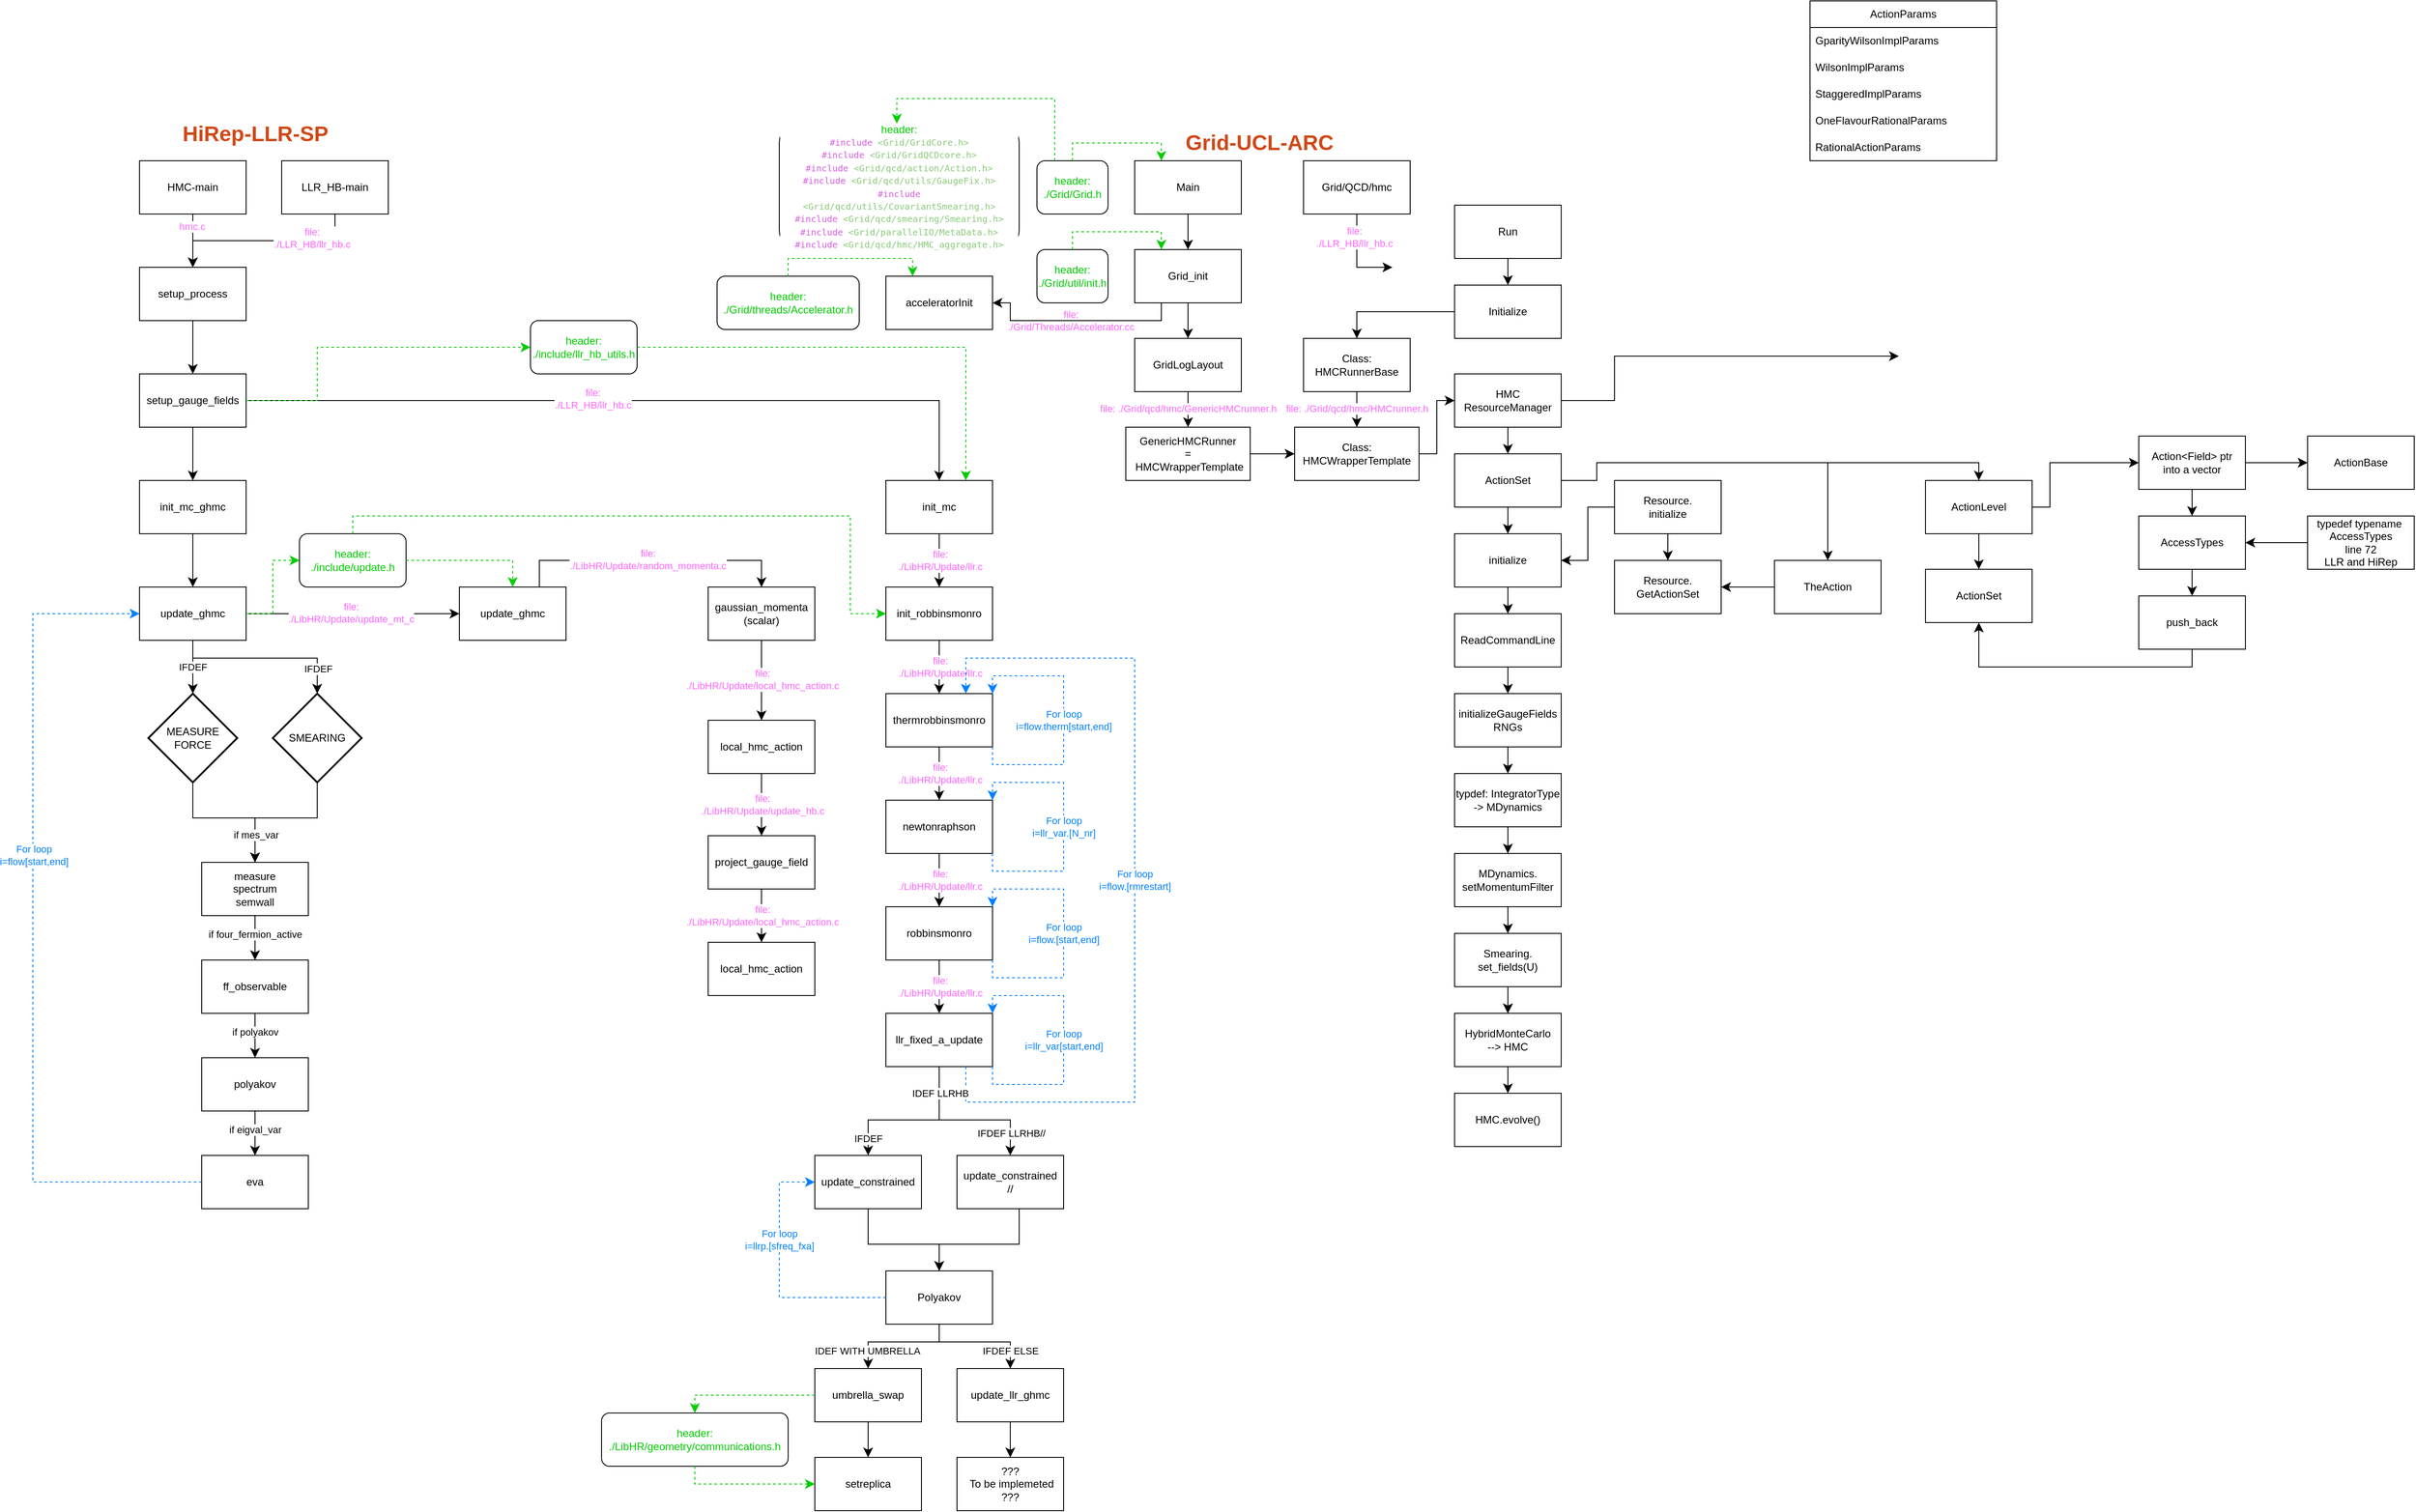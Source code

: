 <mxfile version="22.1.22" type="embed">
  <diagram id="1A0_N6WVCGxHhhMu5QUB" name="Page-1">
    <mxGraphModel dx="2075" dy="2233" grid="1" gridSize="10" guides="1" tooltips="1" connect="1" arrows="1" fold="1" page="1" pageScale="1" pageWidth="850" pageHeight="1100" math="0" shadow="0">
      <root>
        <mxCell id="0" />
        <mxCell id="1" parent="0" />
        <mxCell id="2" value="HMC-main" style="rounded=0;whiteSpace=wrap;html=1;" parent="1" vertex="1">
          <mxGeometry x="200" y="160" width="120" height="60" as="geometry" />
        </mxCell>
        <mxCell id="3" value="setup_process" style="rounded=0;whiteSpace=wrap;html=1;" parent="1" vertex="1">
          <mxGeometry x="200" y="280" width="120" height="60" as="geometry" />
        </mxCell>
        <mxCell id="4" value="setup_gauge_fields" style="rounded=0;whiteSpace=wrap;html=1;" parent="1" vertex="1">
          <mxGeometry x="200" y="400" width="120" height="60" as="geometry" />
        </mxCell>
        <mxCell id="5" value="" style="edgeStyle=segmentEdgeStyle;endArrow=classic;html=1;curved=0;rounded=0;endSize=8;startSize=8;exitX=0.5;exitY=1;exitDx=0;exitDy=0;entryX=0.5;entryY=0;entryDx=0;entryDy=0;" parent="1" source="2" target="3" edge="1">
          <mxGeometry width="50" height="50" relative="1" as="geometry">
            <mxPoint x="860" y="600" as="sourcePoint" />
            <mxPoint x="910" y="550" as="targetPoint" />
            <Array as="points">
              <mxPoint x="260" y="230" />
              <mxPoint x="260" y="230" />
            </Array>
          </mxGeometry>
        </mxCell>
        <mxCell id="63" value="&lt;font color=&quot;#ff66ff&quot;&gt;hmc.c&lt;/font&gt;" style="edgeLabel;html=1;align=center;verticalAlign=middle;resizable=0;points=[];" parent="5" vertex="1" connectable="0">
          <mxGeometry x="-0.526" y="-1" relative="1" as="geometry">
            <mxPoint as="offset" />
          </mxGeometry>
        </mxCell>
        <mxCell id="6" value="" style="edgeStyle=segmentEdgeStyle;endArrow=classic;html=1;curved=0;rounded=0;endSize=8;startSize=8;exitX=0.5;exitY=1;exitDx=0;exitDy=0;entryX=0.5;entryY=0;entryDx=0;entryDy=0;" parent="1" source="3" target="4" edge="1">
          <mxGeometry width="50" height="50" relative="1" as="geometry">
            <mxPoint x="220" y="230" as="sourcePoint" />
            <mxPoint x="270" y="290" as="targetPoint" />
            <Array as="points">
              <mxPoint x="260" y="390" />
              <mxPoint x="260" y="390" />
            </Array>
          </mxGeometry>
        </mxCell>
        <mxCell id="7" value="init_mc_ghmc" style="rounded=0;whiteSpace=wrap;html=1;" parent="1" vertex="1">
          <mxGeometry x="200" y="520" width="120" height="60" as="geometry" />
        </mxCell>
        <mxCell id="8" value="" style="edgeStyle=segmentEdgeStyle;endArrow=classic;html=1;curved=0;rounded=0;endSize=8;startSize=8;exitX=0.5;exitY=1;exitDx=0;exitDy=0;entryX=0.5;entryY=0;entryDx=0;entryDy=0;" parent="1" source="7" target="9" edge="1">
          <mxGeometry width="50" height="50" relative="1" as="geometry">
            <mxPoint x="259.8" y="590" as="sourcePoint" />
            <mxPoint x="259.8" y="650" as="targetPoint" />
            <Array as="points" />
          </mxGeometry>
        </mxCell>
        <mxCell id="9" value="update_ghmc" style="rounded=0;whiteSpace=wrap;html=1;" parent="1" vertex="1">
          <mxGeometry x="200" y="640" width="120" height="60" as="geometry" />
        </mxCell>
        <mxCell id="10" value="" style="edgeStyle=segmentEdgeStyle;endArrow=classic;html=1;curved=0;rounded=0;endSize=8;startSize=8;exitX=0.5;exitY=1;exitDx=0;exitDy=0;entryX=0.5;entryY=0;entryDx=0;entryDy=0;" parent="1" source="4" target="7" edge="1">
          <mxGeometry width="50" height="50" relative="1" as="geometry">
            <mxPoint x="269.8" y="600" as="sourcePoint" />
            <mxPoint x="269.8" y="660" as="targetPoint" />
            <Array as="points">
              <mxPoint x="260" y="490" />
              <mxPoint x="260" y="490" />
            </Array>
          </mxGeometry>
        </mxCell>
        <mxCell id="11" value="MEASURE&lt;br&gt;FORCE" style="strokeWidth=2;html=1;shape=mxgraph.flowchart.decision;whiteSpace=wrap;" parent="1" vertex="1">
          <mxGeometry x="210" y="760" width="100" height="100" as="geometry" />
        </mxCell>
        <mxCell id="12" value="" style="edgeStyle=segmentEdgeStyle;endArrow=classic;html=1;curved=0;rounded=0;endSize=8;startSize=8;exitX=0.5;exitY=1;exitDx=0;exitDy=0;entryX=0.5;entryY=0;entryDx=0;entryDy=0;entryPerimeter=0;" parent="1" source="9" target="11" edge="1">
          <mxGeometry width="50" height="50" relative="1" as="geometry">
            <mxPoint x="270" y="590" as="sourcePoint" />
            <mxPoint x="270" y="650" as="targetPoint" />
            <Array as="points" />
          </mxGeometry>
        </mxCell>
        <mxCell id="13" value="IFDEF" style="edgeLabel;html=1;align=center;verticalAlign=middle;resizable=0;points=[];" parent="12" vertex="1" connectable="0">
          <mxGeometry x="-0.002" relative="1" as="geometry">
            <mxPoint as="offset" />
          </mxGeometry>
        </mxCell>
        <mxCell id="14" value="SMEARING" style="strokeWidth=2;html=1;shape=mxgraph.flowchart.decision;whiteSpace=wrap;" parent="1" vertex="1">
          <mxGeometry x="350" y="760" width="100" height="100" as="geometry" />
        </mxCell>
        <mxCell id="15" value="" style="edgeStyle=segmentEdgeStyle;endArrow=classic;html=1;curved=0;rounded=0;endSize=8;startSize=8;exitX=0.5;exitY=1;exitDx=0;exitDy=0;entryX=0.5;entryY=0;entryDx=0;entryDy=0;entryPerimeter=0;" parent="1" source="9" target="14" edge="1">
          <mxGeometry width="50" height="50" relative="1" as="geometry">
            <mxPoint x="270" y="710" as="sourcePoint" />
            <mxPoint x="270" y="770" as="targetPoint" />
            <Array as="points">
              <mxPoint x="260" y="720" />
              <mxPoint x="400" y="720" />
            </Array>
          </mxGeometry>
        </mxCell>
        <mxCell id="23" value="IFDEF" style="edgeLabel;html=1;align=center;verticalAlign=middle;resizable=0;points=[];" parent="15" vertex="1" connectable="0">
          <mxGeometry x="0.719" y="1" relative="1" as="geometry">
            <mxPoint as="offset" />
          </mxGeometry>
        </mxCell>
        <mxCell id="17" value="" style="edgeStyle=segmentEdgeStyle;endArrow=classic;html=1;curved=0;rounded=0;endSize=8;startSize=8;exitX=0.5;exitY=1;exitDx=0;exitDy=0;entryX=0.5;entryY=0;entryDx=0;entryDy=0;exitPerimeter=0;" parent="1" source="11" target="21" edge="1">
          <mxGeometry width="50" height="50" relative="1" as="geometry">
            <mxPoint x="260" y="880" as="sourcePoint" />
            <mxPoint x="400" y="940" as="targetPoint" />
            <Array as="points">
              <mxPoint x="260" y="900" />
              <mxPoint x="330" y="900" />
            </Array>
          </mxGeometry>
        </mxCell>
        <mxCell id="19" value="" style="edgeStyle=segmentEdgeStyle;endArrow=classic;html=1;curved=0;rounded=0;endSize=8;startSize=8;exitX=0.5;exitY=1;exitDx=0;exitDy=0;entryX=0.5;entryY=0;entryDx=0;entryDy=0;exitPerimeter=0;" parent="1" source="14" target="21" edge="1">
          <mxGeometry width="50" height="50" relative="1" as="geometry">
            <mxPoint x="270" y="870" as="sourcePoint" />
            <mxPoint x="410" y="950" as="targetPoint" />
            <Array as="points">
              <mxPoint x="400" y="900" />
              <mxPoint x="330" y="900" />
            </Array>
          </mxGeometry>
        </mxCell>
        <mxCell id="22" value="if mes_var" style="edgeLabel;html=1;align=center;verticalAlign=middle;resizable=0;points=[];" parent="19" vertex="1" connectable="0">
          <mxGeometry x="0.614" y="1" relative="1" as="geometry">
            <mxPoint as="offset" />
          </mxGeometry>
        </mxCell>
        <mxCell id="21" value="measure&lt;br&gt;spectrum&lt;br&gt;semwall" style="rounded=0;whiteSpace=wrap;html=1;" parent="1" vertex="1">
          <mxGeometry x="270" y="950" width="120" height="60" as="geometry" />
        </mxCell>
        <mxCell id="24" value="ff_observable" style="rounded=0;whiteSpace=wrap;html=1;" parent="1" vertex="1">
          <mxGeometry x="270" y="1060" width="120" height="60" as="geometry" />
        </mxCell>
        <mxCell id="25" value="" style="edgeStyle=segmentEdgeStyle;endArrow=classic;html=1;curved=0;rounded=0;endSize=8;startSize=8;exitX=0.5;exitY=1;exitDx=0;exitDy=0;entryX=0.5;entryY=0;entryDx=0;entryDy=0;" parent="1" source="21" target="24" edge="1">
          <mxGeometry width="50" height="50" relative="1" as="geometry">
            <mxPoint x="530" y="940" as="sourcePoint" />
            <mxPoint x="460" y="1030" as="targetPoint" />
            <Array as="points">
              <mxPoint x="330" y="1030" />
              <mxPoint x="330" y="1030" />
            </Array>
          </mxGeometry>
        </mxCell>
        <mxCell id="26" value="if four_fermion_active" style="edgeLabel;html=1;align=center;verticalAlign=middle;resizable=0;points=[];" parent="25" vertex="1" connectable="0">
          <mxGeometry x="0.614" y="1" relative="1" as="geometry">
            <mxPoint x="-1" y="-20" as="offset" />
          </mxGeometry>
        </mxCell>
        <mxCell id="27" value="polyakov" style="rounded=0;whiteSpace=wrap;html=1;" parent="1" vertex="1">
          <mxGeometry x="270" y="1170" width="120" height="60" as="geometry" />
        </mxCell>
        <mxCell id="28" value="" style="edgeStyle=segmentEdgeStyle;endArrow=classic;html=1;curved=0;rounded=0;endSize=8;startSize=8;exitX=0.5;exitY=1;exitDx=0;exitDy=0;entryX=0.5;entryY=0;entryDx=0;entryDy=0;" parent="1" source="24" target="27" edge="1">
          <mxGeometry width="50" height="50" relative="1" as="geometry">
            <mxPoint x="329.83" y="1130" as="sourcePoint" />
            <mxPoint x="329.83" y="1180" as="targetPoint" />
            <Array as="points" />
          </mxGeometry>
        </mxCell>
        <mxCell id="29" value="if polyakov" style="edgeLabel;html=1;align=center;verticalAlign=middle;resizable=0;points=[];" parent="28" vertex="1" connectable="0">
          <mxGeometry x="0.614" y="1" relative="1" as="geometry">
            <mxPoint x="-1" y="-20" as="offset" />
          </mxGeometry>
        </mxCell>
        <mxCell id="30" value="eva" style="rounded=0;whiteSpace=wrap;html=1;" parent="1" vertex="1">
          <mxGeometry x="270" y="1280" width="120" height="60" as="geometry" />
        </mxCell>
        <mxCell id="31" value="" style="edgeStyle=segmentEdgeStyle;endArrow=classic;html=1;curved=0;rounded=0;endSize=8;startSize=8;exitX=0.5;exitY=1;exitDx=0;exitDy=0;entryX=0.5;entryY=0;entryDx=0;entryDy=0;" parent="1" source="27" target="30" edge="1">
          <mxGeometry width="50" height="50" relative="1" as="geometry">
            <mxPoint x="329.83" y="1240" as="sourcePoint" />
            <mxPoint x="330" y="1280" as="targetPoint" />
            <Array as="points" />
          </mxGeometry>
        </mxCell>
        <mxCell id="32" value="if eigval_var" style="edgeLabel;html=1;align=center;verticalAlign=middle;resizable=0;points=[];" parent="31" vertex="1" connectable="0">
          <mxGeometry x="0.614" y="1" relative="1" as="geometry">
            <mxPoint x="-1" y="-20" as="offset" />
          </mxGeometry>
        </mxCell>
        <mxCell id="33" value="" style="edgeStyle=segmentEdgeStyle;endArrow=classic;html=1;curved=0;rounded=0;endSize=8;startSize=8;exitX=0;exitY=0.5;exitDx=0;exitDy=0;entryX=0;entryY=0.5;entryDx=0;entryDy=0;dashed=1;strokeColor=#007FFF;" parent="1" source="30" target="9" edge="1">
          <mxGeometry width="50" height="50" relative="1" as="geometry">
            <mxPoint x="50" y="980" as="sourcePoint" />
            <mxPoint x="190" y="1040" as="targetPoint" />
            <Array as="points">
              <mxPoint x="80" y="1310" />
              <mxPoint x="80" y="670" />
            </Array>
          </mxGeometry>
        </mxCell>
        <mxCell id="35" value="&lt;font color=&quot;#007fff&quot;&gt;For loop&lt;br&gt;i=flow[start,end]&lt;/font&gt;" style="edgeLabel;html=1;align=center;verticalAlign=middle;resizable=0;points=[];" parent="33" vertex="1" connectable="0">
          <mxGeometry x="0.175" y="-1" relative="1" as="geometry">
            <mxPoint as="offset" />
          </mxGeometry>
        </mxCell>
        <mxCell id="36" value="update_ghmc" style="rounded=0;whiteSpace=wrap;html=1;" parent="1" vertex="1">
          <mxGeometry x="560" y="640" width="120" height="60" as="geometry" />
        </mxCell>
        <mxCell id="37" value="" style="edgeStyle=segmentEdgeStyle;endArrow=classic;html=1;curved=0;rounded=0;endSize=8;startSize=8;exitX=1;exitY=0.5;exitDx=0;exitDy=0;entryX=0;entryY=0.5;entryDx=0;entryDy=0;" parent="1" source="9" target="36" edge="1">
          <mxGeometry width="50" height="50" relative="1" as="geometry">
            <mxPoint x="270" y="590" as="sourcePoint" />
            <mxPoint x="450" y="680" as="targetPoint" />
            <Array as="points" />
          </mxGeometry>
        </mxCell>
        <mxCell id="38" value="&lt;font color=&quot;#ff66ff&quot;&gt;file:&lt;br&gt;./LibHR/Update/update_mt_c&lt;/font&gt;" style="edgeLabel;html=1;align=center;verticalAlign=middle;resizable=0;points=[];" parent="37" vertex="1" connectable="0">
          <mxGeometry x="-0.02" y="1" relative="1" as="geometry">
            <mxPoint as="offset" />
          </mxGeometry>
        </mxCell>
        <mxCell id="39" value="&lt;font color=&quot;#00cc00&quot;&gt;header:&lt;br&gt;./include/update.h&lt;/font&gt;" style="rounded=1;whiteSpace=wrap;html=1;" parent="1" vertex="1">
          <mxGeometry x="380" y="580" width="120" height="60" as="geometry" />
        </mxCell>
        <mxCell id="40" value="" style="edgeStyle=segmentEdgeStyle;endArrow=classic;html=1;curved=0;rounded=0;endSize=8;startSize=8;exitX=1;exitY=0.5;exitDx=0;exitDy=0;entryX=0.5;entryY=0;entryDx=0;entryDy=0;strokeColor=#00CC00;dashed=1;" parent="1" source="39" target="36" edge="1">
          <mxGeometry width="50" height="50" relative="1" as="geometry">
            <mxPoint x="270" y="590" as="sourcePoint" />
            <mxPoint x="270" y="650" as="targetPoint" />
            <Array as="points">
              <mxPoint x="620" y="610" />
            </Array>
          </mxGeometry>
        </mxCell>
        <mxCell id="41" value="" style="edgeStyle=segmentEdgeStyle;endArrow=classic;html=1;curved=0;rounded=0;endSize=8;startSize=8;exitX=1;exitY=0.5;exitDx=0;exitDy=0;entryX=0;entryY=0.5;entryDx=0;entryDy=0;strokeColor=#00CC00;dashed=1;" parent="1" source="9" target="39" edge="1">
          <mxGeometry width="50" height="50" relative="1" as="geometry">
            <mxPoint x="450" y="600" as="sourcePoint" />
            <mxPoint x="630" y="650" as="targetPoint" />
            <Array as="points">
              <mxPoint x="350" y="670" />
              <mxPoint x="350" y="610" />
            </Array>
          </mxGeometry>
        </mxCell>
        <mxCell id="42" value="gaussian_momenta&lt;br&gt;(scalar)" style="rounded=0;whiteSpace=wrap;html=1;" parent="1" vertex="1">
          <mxGeometry x="840" y="640" width="120" height="60" as="geometry" />
        </mxCell>
        <mxCell id="43" value="local_hmc_action" style="rounded=0;whiteSpace=wrap;html=1;" parent="1" vertex="1">
          <mxGeometry x="840" y="790" width="120" height="60" as="geometry" />
        </mxCell>
        <mxCell id="44" value="" style="edgeStyle=segmentEdgeStyle;endArrow=classic;html=1;curved=0;rounded=0;endSize=8;startSize=8;exitX=0.75;exitY=0;exitDx=0;exitDy=0;entryX=0.5;entryY=0;entryDx=0;entryDy=0;" parent="1" source="36" target="42" edge="1">
          <mxGeometry width="50" height="50" relative="1" as="geometry">
            <mxPoint x="520" y="910" as="sourcePoint" />
            <mxPoint x="760" y="910" as="targetPoint" />
            <Array as="points">
              <mxPoint x="650" y="610" />
              <mxPoint x="900" y="610" />
            </Array>
          </mxGeometry>
        </mxCell>
        <mxCell id="45" value="&lt;font color=&quot;#ff66ff&quot;&gt;file:&lt;br&gt;./LibHR/Update/random_momenta.c&lt;/font&gt;" style="edgeLabel;html=1;align=center;verticalAlign=middle;resizable=0;points=[];" parent="44" vertex="1" connectable="0">
          <mxGeometry x="-0.02" y="1" relative="1" as="geometry">
            <mxPoint as="offset" />
          </mxGeometry>
        </mxCell>
        <mxCell id="47" value="" style="edgeStyle=segmentEdgeStyle;endArrow=classic;html=1;curved=0;rounded=0;endSize=8;startSize=8;exitX=0.5;exitY=1;exitDx=0;exitDy=0;entryX=0.5;entryY=0;entryDx=0;entryDy=0;" parent="1" source="42" target="43" edge="1">
          <mxGeometry width="50" height="50" relative="1" as="geometry">
            <mxPoint x="720" y="770" as="sourcePoint" />
            <mxPoint x="970" y="770" as="targetPoint" />
            <Array as="points">
              <mxPoint x="900" y="710" />
              <mxPoint x="900" y="710" />
            </Array>
          </mxGeometry>
        </mxCell>
        <mxCell id="48" value="&lt;font color=&quot;#ff66ff&quot;&gt;file:&lt;br&gt;./LibHR/Update/local_hmc_action.c&lt;/font&gt;" style="edgeLabel;html=1;align=center;verticalAlign=middle;resizable=0;points=[];" parent="47" vertex="1" connectable="0">
          <mxGeometry x="-0.02" y="1" relative="1" as="geometry">
            <mxPoint as="offset" />
          </mxGeometry>
        </mxCell>
        <mxCell id="49" value="project_gauge_field" style="rounded=0;whiteSpace=wrap;html=1;" parent="1" vertex="1">
          <mxGeometry x="840" y="920" width="120" height="60" as="geometry" />
        </mxCell>
        <mxCell id="50" value="local_hmc_action" style="rounded=0;whiteSpace=wrap;html=1;" parent="1" vertex="1">
          <mxGeometry x="840" y="1040" width="120" height="60" as="geometry" />
        </mxCell>
        <mxCell id="51" value="" style="edgeStyle=segmentEdgeStyle;endArrow=classic;html=1;curved=0;rounded=0;endSize=8;startSize=8;exitX=0.5;exitY=1;exitDx=0;exitDy=0;entryX=0.5;entryY=0;entryDx=0;entryDy=0;" parent="1" source="43" target="49" edge="1">
          <mxGeometry width="50" height="50" relative="1" as="geometry">
            <mxPoint x="790" y="850" as="sourcePoint" />
            <mxPoint x="790" y="940" as="targetPoint" />
            <Array as="points">
              <mxPoint x="900" y="880" />
              <mxPoint x="900" y="880" />
            </Array>
          </mxGeometry>
        </mxCell>
        <mxCell id="52" value="&lt;font color=&quot;#ff66ff&quot;&gt;file:&lt;br&gt;./LibHR/Update/update_hb.c&lt;/font&gt;" style="edgeLabel;html=1;align=center;verticalAlign=middle;resizable=0;points=[];" parent="51" vertex="1" connectable="0">
          <mxGeometry x="-0.02" y="1" relative="1" as="geometry">
            <mxPoint as="offset" />
          </mxGeometry>
        </mxCell>
        <mxCell id="53" value="" style="edgeStyle=segmentEdgeStyle;endArrow=classic;html=1;curved=0;rounded=0;endSize=8;startSize=8;exitX=0.5;exitY=1;exitDx=0;exitDy=0;entryX=0.5;entryY=0;entryDx=0;entryDy=0;" parent="1" source="49" target="50" edge="1">
          <mxGeometry width="50" height="50" relative="1" as="geometry">
            <mxPoint x="1000" y="990" as="sourcePoint" />
            <mxPoint x="1000" y="1080" as="targetPoint" />
            <Array as="points">
              <mxPoint x="900" y="1010" />
              <mxPoint x="900" y="1010" />
            </Array>
          </mxGeometry>
        </mxCell>
        <mxCell id="54" value="&lt;font color=&quot;#ff66ff&quot;&gt;file:&lt;br&gt;./LibHR/Update/local_hmc_action.c&lt;/font&gt;" style="edgeLabel;html=1;align=center;verticalAlign=middle;resizable=0;points=[];" parent="53" vertex="1" connectable="0">
          <mxGeometry x="-0.02" y="1" relative="1" as="geometry">
            <mxPoint as="offset" />
          </mxGeometry>
        </mxCell>
        <mxCell id="55" value="init_mc" style="rounded=0;whiteSpace=wrap;html=1;" parent="1" vertex="1">
          <mxGeometry x="1040" y="520" width="120" height="60" as="geometry" />
        </mxCell>
        <mxCell id="56" value="LLR_HB-main" style="rounded=0;whiteSpace=wrap;html=1;" parent="1" vertex="1">
          <mxGeometry x="360" y="160" width="120" height="60" as="geometry" />
        </mxCell>
        <mxCell id="59" value="" style="edgeStyle=segmentEdgeStyle;endArrow=classic;html=1;curved=0;rounded=0;endSize=8;startSize=8;exitX=0.5;exitY=1;exitDx=0;exitDy=0;entryX=0.5;entryY=0;entryDx=0;entryDy=0;" parent="1" source="56" target="3" edge="1">
          <mxGeometry width="50" height="50" relative="1" as="geometry">
            <mxPoint x="1700" y="600" as="sourcePoint" />
            <mxPoint x="1750" y="550" as="targetPoint" />
            <Array as="points">
              <mxPoint x="420" y="250" />
              <mxPoint x="260" y="250" />
            </Array>
          </mxGeometry>
        </mxCell>
        <mxCell id="62" value="&lt;font color=&quot;#ff66ff&quot;&gt;file:&lt;br style=&quot;border-color: var(--border-color);&quot;&gt;./LLR_HB/llr_hb.c&lt;/font&gt;" style="edgeLabel;html=1;align=center;verticalAlign=middle;resizable=0;points=[];" parent="59" vertex="1" connectable="0">
          <mxGeometry x="-0.491" y="-3" relative="1" as="geometry">
            <mxPoint as="offset" />
          </mxGeometry>
        </mxCell>
        <mxCell id="61" value="" style="edgeStyle=segmentEdgeStyle;endArrow=classic;html=1;curved=0;rounded=0;endSize=8;startSize=8;exitX=1;exitY=0.5;exitDx=0;exitDy=0;entryX=0.5;entryY=0;entryDx=0;entryDy=0;" parent="1" source="4" target="55" edge="1">
          <mxGeometry width="50" height="50" relative="1" as="geometry">
            <mxPoint x="1100" y="460" as="sourcePoint" />
            <mxPoint x="270" y="530" as="targetPoint" />
            <Array as="points">
              <mxPoint x="1100" y="430" />
            </Array>
          </mxGeometry>
        </mxCell>
        <mxCell id="64" value="&lt;font color=&quot;#ff66ff&quot;&gt;file:&lt;br style=&quot;border-color: var(--border-color);&quot;&gt;./LLR_HB/llr_hb.c&lt;/font&gt;" style="edgeLabel;html=1;align=center;verticalAlign=middle;resizable=0;points=[];" parent="61" vertex="1" connectable="0">
          <mxGeometry x="-0.104" y="2" relative="1" as="geometry">
            <mxPoint as="offset" />
          </mxGeometry>
        </mxCell>
        <mxCell id="65" value="init_robbinsmonro" style="rounded=0;whiteSpace=wrap;html=1;" parent="1" vertex="1">
          <mxGeometry x="1040" y="640" width="120" height="60" as="geometry" />
        </mxCell>
        <mxCell id="66" value="" style="edgeStyle=segmentEdgeStyle;endArrow=classic;html=1;curved=0;rounded=0;endSize=8;startSize=8;exitX=0.5;exitY=1;exitDx=0;exitDy=0;entryX=0.5;entryY=0;entryDx=0;entryDy=0;" parent="1" source="55" target="65" edge="1">
          <mxGeometry width="50" height="50" relative="1" as="geometry">
            <mxPoint x="660" y="650" as="sourcePoint" />
            <mxPoint x="910" y="650" as="targetPoint" />
            <Array as="points">
              <mxPoint x="1100" y="630" />
              <mxPoint x="1100" y="630" />
            </Array>
          </mxGeometry>
        </mxCell>
        <mxCell id="67" value="&lt;font color=&quot;#ff66ff&quot;&gt;file:&lt;br&gt;./LibHR/Update/llr.c&lt;/font&gt;" style="edgeLabel;html=1;align=center;verticalAlign=middle;resizable=0;points=[];" parent="66" vertex="1" connectable="0">
          <mxGeometry x="-0.02" y="1" relative="1" as="geometry">
            <mxPoint as="offset" />
          </mxGeometry>
        </mxCell>
        <mxCell id="70" value="&lt;font color=&quot;#00cc00&quot;&gt;header:&lt;br&gt;./include/llr_hb_utils.h&lt;/font&gt;" style="rounded=1;whiteSpace=wrap;html=1;" parent="1" vertex="1">
          <mxGeometry x="640" y="340" width="120" height="60" as="geometry" />
        </mxCell>
        <mxCell id="71" value="" style="edgeStyle=segmentEdgeStyle;endArrow=classic;html=1;curved=0;rounded=0;endSize=8;startSize=8;exitX=1;exitY=0.5;exitDx=0;exitDy=0;entryX=0.75;entryY=0;entryDx=0;entryDy=0;fillColor=#60a917;strokeColor=#00CC00;dashed=1;" parent="1" source="70" target="55" edge="1">
          <mxGeometry width="50" height="50" relative="1" as="geometry">
            <mxPoint x="410" y="470" as="sourcePoint" />
            <mxPoint x="760" y="520" as="targetPoint" />
            <Array as="points">
              <mxPoint x="1130" y="370" />
            </Array>
          </mxGeometry>
        </mxCell>
        <mxCell id="72" value="" style="edgeStyle=segmentEdgeStyle;endArrow=classic;html=1;curved=0;rounded=0;endSize=8;startSize=8;exitX=1;exitY=0.5;exitDx=0;exitDy=0;entryX=0;entryY=0.5;entryDx=0;entryDy=0;strokeColor=#00CC00;dashed=1;" parent="1" source="4" target="70" edge="1">
          <mxGeometry width="50" height="50" relative="1" as="geometry">
            <mxPoint x="460" y="550" as="sourcePoint" />
            <mxPoint x="770" y="530" as="targetPoint" />
            <Array as="points">
              <mxPoint x="400" y="430" />
              <mxPoint x="400" y="370" />
            </Array>
          </mxGeometry>
        </mxCell>
        <mxCell id="73" value="thermrobbinsmonro" style="rounded=0;whiteSpace=wrap;html=1;" parent="1" vertex="1">
          <mxGeometry x="1040" y="760" width="120" height="60" as="geometry" />
        </mxCell>
        <mxCell id="74" value="" style="edgeStyle=segmentEdgeStyle;endArrow=classic;html=1;curved=0;rounded=0;endSize=8;startSize=8;exitX=0.5;exitY=0;exitDx=0;exitDy=0;entryX=0;entryY=0.5;entryDx=0;entryDy=0;strokeColor=#00CC00;dashed=1;" parent="1" source="39" target="65" edge="1">
          <mxGeometry width="50" height="50" relative="1" as="geometry">
            <mxPoint x="510" y="620" as="sourcePoint" />
            <mxPoint x="630" y="650" as="targetPoint" />
            <Array as="points">
              <mxPoint x="440" y="560" />
              <mxPoint x="1000" y="560" />
              <mxPoint x="1000" y="670" />
            </Array>
          </mxGeometry>
        </mxCell>
        <mxCell id="75" value="" style="edgeStyle=segmentEdgeStyle;endArrow=classic;html=1;curved=0;rounded=0;endSize=8;startSize=8;exitX=0.5;exitY=1;exitDx=0;exitDy=0;entryX=0.5;entryY=0;entryDx=0;entryDy=0;" parent="1" source="65" target="73" edge="1">
          <mxGeometry width="50" height="50" relative="1" as="geometry">
            <mxPoint x="1110" y="590" as="sourcePoint" />
            <mxPoint x="1110" y="650" as="targetPoint" />
            <Array as="points">
              <mxPoint x="1100" y="730" />
              <mxPoint x="1100" y="730" />
            </Array>
          </mxGeometry>
        </mxCell>
        <mxCell id="76" value="&lt;font color=&quot;#ff66ff&quot;&gt;file:&lt;br&gt;./LibHR/Update/llr.c&lt;/font&gt;" style="edgeLabel;html=1;align=center;verticalAlign=middle;resizable=0;points=[];" parent="75" vertex="1" connectable="0">
          <mxGeometry x="-0.02" y="1" relative="1" as="geometry">
            <mxPoint as="offset" />
          </mxGeometry>
        </mxCell>
        <mxCell id="77" value="" style="edgeStyle=segmentEdgeStyle;endArrow=classic;html=1;curved=0;rounded=0;endSize=8;startSize=8;entryX=1;entryY=0;entryDx=0;entryDy=0;exitX=1;exitY=1;exitDx=0;exitDy=0;dashed=1;strokeColor=#007FFF;" parent="1" source="73" target="73" edge="1">
          <mxGeometry width="50" height="50" relative="1" as="geometry">
            <mxPoint x="1160" y="980" as="sourcePoint" />
            <mxPoint x="1429.97" y="639.97" as="targetPoint" />
            <Array as="points">
              <mxPoint x="1160" y="840" />
              <mxPoint x="1240" y="840" />
              <mxPoint x="1240" y="740" />
              <mxPoint x="1160" y="740" />
            </Array>
          </mxGeometry>
        </mxCell>
        <mxCell id="79" value="&lt;font color=&quot;#007fff&quot;&gt;For loop&lt;br style=&quot;border-color: var(--border-color);&quot;&gt;i=flow.therm[start,end]&lt;/font&gt;" style="edgeLabel;html=1;align=center;verticalAlign=middle;resizable=0;points=[];" parent="77" vertex="1" connectable="0">
          <mxGeometry x="0.0" relative="1" as="geometry">
            <mxPoint as="offset" />
          </mxGeometry>
        </mxCell>
        <mxCell id="80" value="newtonraphson" style="rounded=0;whiteSpace=wrap;html=1;" parent="1" vertex="1">
          <mxGeometry x="1040" y="880" width="120" height="60" as="geometry" />
        </mxCell>
        <mxCell id="81" value="" style="edgeStyle=segmentEdgeStyle;endArrow=classic;html=1;curved=0;rounded=0;endSize=8;startSize=8;exitX=0.5;exitY=1;exitDx=0;exitDy=0;entryX=0.5;entryY=0;entryDx=0;entryDy=0;" parent="1" source="73" target="80" edge="1">
          <mxGeometry width="50" height="50" relative="1" as="geometry">
            <mxPoint x="1260" y="930" as="sourcePoint" />
            <mxPoint x="1260" y="990" as="targetPoint" />
            <Array as="points">
              <mxPoint x="1100" y="850" />
              <mxPoint x="1100" y="850" />
            </Array>
          </mxGeometry>
        </mxCell>
        <mxCell id="82" value="&lt;font color=&quot;#ff66ff&quot;&gt;file:&lt;br&gt;./LibHR/Update/llr.c&lt;/font&gt;" style="edgeLabel;html=1;align=center;verticalAlign=middle;resizable=0;points=[];" parent="81" vertex="1" connectable="0">
          <mxGeometry x="-0.02" y="1" relative="1" as="geometry">
            <mxPoint as="offset" />
          </mxGeometry>
        </mxCell>
        <mxCell id="83" value="" style="edgeStyle=segmentEdgeStyle;endArrow=classic;html=1;curved=0;rounded=0;endSize=8;startSize=8;entryX=1;entryY=0;entryDx=0;entryDy=0;exitX=1;exitY=1;exitDx=0;exitDy=0;dashed=1;strokeColor=#007FFF;" parent="1" source="80" target="80" edge="1">
          <mxGeometry width="50" height="50" relative="1" as="geometry">
            <mxPoint x="1170" y="940" as="sourcePoint" />
            <mxPoint x="1170" y="880" as="targetPoint" />
            <Array as="points">
              <mxPoint x="1160" y="960" />
              <mxPoint x="1240" y="960" />
              <mxPoint x="1240" y="860" />
              <mxPoint x="1160" y="860" />
            </Array>
          </mxGeometry>
        </mxCell>
        <mxCell id="84" value="&lt;font color=&quot;#007fff&quot;&gt;For loop&lt;br style=&quot;border-color: var(--border-color);&quot;&gt;i=llr_var.[N_nr]&lt;/font&gt;" style="edgeLabel;html=1;align=center;verticalAlign=middle;resizable=0;points=[];" parent="83" vertex="1" connectable="0">
          <mxGeometry x="0.0" relative="1" as="geometry">
            <mxPoint as="offset" />
          </mxGeometry>
        </mxCell>
        <mxCell id="86" value="robbinsmonro" style="rounded=0;whiteSpace=wrap;html=1;" parent="1" vertex="1">
          <mxGeometry x="1040" y="1000" width="120" height="60" as="geometry" />
        </mxCell>
        <mxCell id="87" value="" style="edgeStyle=segmentEdgeStyle;endArrow=classic;html=1;curved=0;rounded=0;endSize=8;startSize=8;exitX=0.5;exitY=1;exitDx=0;exitDy=0;entryX=0.5;entryY=0;entryDx=0;entryDy=0;" parent="1" source="80" target="86" edge="1">
          <mxGeometry width="50" height="50" relative="1" as="geometry">
            <mxPoint x="1100" y="950" as="sourcePoint" />
            <mxPoint x="1260" y="1120" as="targetPoint" />
            <Array as="points" />
          </mxGeometry>
        </mxCell>
        <mxCell id="88" value="&lt;font color=&quot;#ff66ff&quot;&gt;file:&lt;br&gt;./LibHR/Update/llr.c&lt;/font&gt;" style="edgeLabel;html=1;align=center;verticalAlign=middle;resizable=0;points=[];" parent="87" vertex="1" connectable="0">
          <mxGeometry x="-0.02" y="1" relative="1" as="geometry">
            <mxPoint as="offset" />
          </mxGeometry>
        </mxCell>
        <mxCell id="89" value="" style="edgeStyle=segmentEdgeStyle;endArrow=classic;html=1;curved=0;rounded=0;endSize=8;startSize=8;entryX=1;entryY=0;entryDx=0;entryDy=0;exitX=1;exitY=1;exitDx=0;exitDy=0;dashed=1;strokeColor=#007FFF;" parent="1" source="86" target="86" edge="1">
          <mxGeometry width="50" height="50" relative="1" as="geometry">
            <mxPoint x="1170" y="1070" as="sourcePoint" />
            <mxPoint x="1170" y="1010" as="targetPoint" />
            <Array as="points">
              <mxPoint x="1160" y="1080" />
              <mxPoint x="1240" y="1080" />
              <mxPoint x="1240" y="980" />
              <mxPoint x="1160" y="980" />
            </Array>
          </mxGeometry>
        </mxCell>
        <mxCell id="90" value="&lt;font color=&quot;#007fff&quot;&gt;For loop&lt;br style=&quot;border-color: var(--border-color);&quot;&gt;i=flow.[start,end]&lt;/font&gt;" style="edgeLabel;html=1;align=center;verticalAlign=middle;resizable=0;points=[];" parent="89" vertex="1" connectable="0">
          <mxGeometry x="0.0" relative="1" as="geometry">
            <mxPoint as="offset" />
          </mxGeometry>
        </mxCell>
        <mxCell id="91" value="llr_fixed_a_update" style="rounded=0;whiteSpace=wrap;html=1;" parent="1" vertex="1">
          <mxGeometry x="1040" y="1120" width="120" height="60" as="geometry" />
        </mxCell>
        <mxCell id="92" value="" style="edgeStyle=segmentEdgeStyle;endArrow=classic;html=1;curved=0;rounded=0;endSize=8;startSize=8;exitX=0.5;exitY=1;exitDx=0;exitDy=0;entryX=0.5;entryY=0;entryDx=0;entryDy=0;" parent="1" source="86" target="91" edge="1">
          <mxGeometry width="50" height="50" relative="1" as="geometry">
            <mxPoint x="1100" y="1060" as="sourcePoint" />
            <mxPoint x="1260" y="1230" as="targetPoint" />
            <Array as="points" />
          </mxGeometry>
        </mxCell>
        <mxCell id="93" value="&lt;font color=&quot;#ff66ff&quot;&gt;file:&lt;br&gt;./LibHR/Update/llr.c&lt;/font&gt;" style="edgeLabel;html=1;align=center;verticalAlign=middle;resizable=0;points=[];" parent="92" vertex="1" connectable="0">
          <mxGeometry x="-0.02" y="1" relative="1" as="geometry">
            <mxPoint as="offset" />
          </mxGeometry>
        </mxCell>
        <mxCell id="94" value="" style="edgeStyle=segmentEdgeStyle;endArrow=classic;html=1;curved=0;rounded=0;endSize=8;startSize=8;entryX=1;entryY=0;entryDx=0;entryDy=0;exitX=1;exitY=1;exitDx=0;exitDy=0;dashed=1;strokeColor=#007FFF;" parent="1" source="91" target="91" edge="1">
          <mxGeometry width="50" height="50" relative="1" as="geometry">
            <mxPoint x="1170" y="1180" as="sourcePoint" />
            <mxPoint x="1170" y="1120" as="targetPoint" />
            <Array as="points">
              <mxPoint x="1160" y="1200" />
              <mxPoint x="1240" y="1200" />
              <mxPoint x="1240" y="1100" />
              <mxPoint x="1160" y="1100" />
            </Array>
          </mxGeometry>
        </mxCell>
        <mxCell id="95" value="&lt;font color=&quot;#007fff&quot;&gt;For loop&lt;br style=&quot;border-color: var(--border-color);&quot;&gt;i=llr_var[start,end]&lt;/font&gt;" style="edgeLabel;html=1;align=center;verticalAlign=middle;resizable=0;points=[];" parent="94" vertex="1" connectable="0">
          <mxGeometry x="0.0" relative="1" as="geometry">
            <mxPoint as="offset" />
          </mxGeometry>
        </mxCell>
        <mxCell id="96" value="" style="edgeStyle=segmentEdgeStyle;endArrow=classic;html=1;curved=0;rounded=0;endSize=8;startSize=8;entryX=0.75;entryY=0;entryDx=0;entryDy=0;exitX=0.75;exitY=1;exitDx=0;exitDy=0;dashed=1;strokeColor=#007FFF;" parent="1" source="91" target="73" edge="1">
          <mxGeometry width="50" height="50" relative="1" as="geometry">
            <mxPoint x="1390" y="1169.97" as="sourcePoint" />
            <mxPoint x="1390" y="1109.97" as="targetPoint" />
            <Array as="points">
              <mxPoint x="1130" y="1220" />
              <mxPoint x="1320" y="1220" />
              <mxPoint x="1320" y="720" />
              <mxPoint x="1130" y="720" />
            </Array>
          </mxGeometry>
        </mxCell>
        <mxCell id="97" value="&lt;font color=&quot;#007fff&quot;&gt;For loop&lt;br style=&quot;border-color: var(--border-color);&quot;&gt;i=flow.[rmrestart]&lt;/font&gt;" style="edgeLabel;html=1;align=center;verticalAlign=middle;resizable=0;points=[];" parent="96" vertex="1" connectable="0">
          <mxGeometry x="0.0" relative="1" as="geometry">
            <mxPoint as="offset" />
          </mxGeometry>
        </mxCell>
        <mxCell id="98" value="umbrella_swap" style="rounded=0;whiteSpace=wrap;html=1;" parent="1" vertex="1">
          <mxGeometry x="960" y="1520" width="120" height="60" as="geometry" />
        </mxCell>
        <mxCell id="99" value="update_llr_ghmc" style="rounded=0;whiteSpace=wrap;html=1;" parent="1" vertex="1">
          <mxGeometry x="1120" y="1520" width="120" height="60" as="geometry" />
        </mxCell>
        <mxCell id="QqYyVHUeC6DTTdlW__13-99" value="update_constrained" style="rounded=0;whiteSpace=wrap;html=1;" parent="1" vertex="1">
          <mxGeometry x="960" y="1280" width="120" height="60" as="geometry" />
        </mxCell>
        <mxCell id="QqYyVHUeC6DTTdlW__13-100" value="update_constrained&lt;div&gt;//&lt;/div&gt;" style="rounded=0;whiteSpace=wrap;html=1;" parent="1" vertex="1">
          <mxGeometry x="1120" y="1280" width="120" height="60" as="geometry" />
        </mxCell>
        <mxCell id="QqYyVHUeC6DTTdlW__13-101" value="" style="edgeStyle=segmentEdgeStyle;endArrow=classic;html=1;curved=0;rounded=0;endSize=8;startSize=8;exitX=0.5;exitY=1;exitDx=0;exitDy=0;entryX=0.5;entryY=0;entryDx=0;entryDy=0;" parent="1" source="91" target="QqYyVHUeC6DTTdlW__13-99" edge="1">
          <mxGeometry width="50" height="50" relative="1" as="geometry">
            <mxPoint x="850" y="1200" as="sourcePoint" />
            <mxPoint x="850" y="1260" as="targetPoint" />
            <Array as="points">
              <mxPoint x="1100" y="1240" />
              <mxPoint x="1020" y="1240" />
            </Array>
          </mxGeometry>
        </mxCell>
        <mxCell id="QqYyVHUeC6DTTdlW__13-105" value="IFDEF" style="edgeLabel;html=1;align=center;verticalAlign=middle;resizable=0;points=[];" parent="QqYyVHUeC6DTTdlW__13-101" vertex="1" connectable="0">
          <mxGeometry x="0.783" relative="1" as="geometry">
            <mxPoint as="offset" />
          </mxGeometry>
        </mxCell>
        <mxCell id="QqYyVHUeC6DTTdlW__13-103" value="" style="edgeStyle=segmentEdgeStyle;endArrow=classic;html=1;curved=0;rounded=0;endSize=8;startSize=8;exitX=0.5;exitY=1;exitDx=0;exitDy=0;entryX=0.5;entryY=0;entryDx=0;entryDy=0;" parent="1" source="91" target="QqYyVHUeC6DTTdlW__13-100" edge="1">
          <mxGeometry width="50" height="50" relative="1" as="geometry">
            <mxPoint x="850" y="1200" as="sourcePoint" />
            <mxPoint x="990" y="1260" as="targetPoint" />
            <Array as="points">
              <mxPoint x="1100" y="1240" />
              <mxPoint x="1180" y="1240" />
            </Array>
          </mxGeometry>
        </mxCell>
        <mxCell id="QqYyVHUeC6DTTdlW__13-104" value="IFDEF LLRHB//" style="edgeLabel;html=1;align=center;verticalAlign=middle;resizable=0;points=[];" parent="QqYyVHUeC6DTTdlW__13-103" vertex="1" connectable="0">
          <mxGeometry x="0.719" y="1" relative="1" as="geometry">
            <mxPoint as="offset" />
          </mxGeometry>
        </mxCell>
        <mxCell id="QqYyVHUeC6DTTdlW__13-119" value="IDEF LLRHB" style="edgeLabel;html=1;align=center;verticalAlign=middle;resizable=0;points=[];" parent="QqYyVHUeC6DTTdlW__13-103" vertex="1" connectable="0">
          <mxGeometry x="-0.671" y="1" relative="1" as="geometry">
            <mxPoint as="offset" />
          </mxGeometry>
        </mxCell>
        <mxCell id="QqYyVHUeC6DTTdlW__13-106" value="" style="edgeStyle=segmentEdgeStyle;endArrow=classic;html=1;curved=0;rounded=0;endSize=8;startSize=8;exitX=0.5;exitY=1;exitDx=0;exitDy=0;entryX=0.5;entryY=0;entryDx=0;entryDy=0;" parent="1" source="QqYyVHUeC6DTTdlW__13-100" target="QqYyVHUeC6DTTdlW__13-110" edge="1">
          <mxGeometry width="50" height="50" relative="1" as="geometry">
            <mxPoint x="1120" y="1370" as="sourcePoint" />
            <mxPoint x="1040" y="1470" as="targetPoint" />
            <Array as="points">
              <mxPoint x="1190" y="1340" />
              <mxPoint x="1190" y="1380" />
              <mxPoint x="1100" y="1380" />
            </Array>
          </mxGeometry>
        </mxCell>
        <mxCell id="QqYyVHUeC6DTTdlW__13-108" value="" style="edgeStyle=segmentEdgeStyle;endArrow=classic;html=1;curved=0;rounded=0;endSize=8;startSize=8;exitX=0.5;exitY=1;exitDx=0;exitDy=0;entryX=0.5;entryY=0;entryDx=0;entryDy=0;" parent="1" source="QqYyVHUeC6DTTdlW__13-99" target="QqYyVHUeC6DTTdlW__13-110" edge="1">
          <mxGeometry width="50" height="50" relative="1" as="geometry">
            <mxPoint x="1120" y="1370" as="sourcePoint" />
            <mxPoint x="1200" y="1470" as="targetPoint" />
            <Array as="points">
              <mxPoint x="1020" y="1380" />
              <mxPoint x="1100" y="1380" />
            </Array>
          </mxGeometry>
        </mxCell>
        <mxCell id="QqYyVHUeC6DTTdlW__13-110" value="Polyakov" style="rounded=0;whiteSpace=wrap;html=1;" parent="1" vertex="1">
          <mxGeometry x="1040" y="1410" width="120" height="60" as="geometry" />
        </mxCell>
        <mxCell id="QqYyVHUeC6DTTdlW__13-111" value="" style="edgeStyle=segmentEdgeStyle;endArrow=classic;html=1;curved=0;rounded=0;endSize=8;startSize=8;entryX=0;entryY=0.5;entryDx=0;entryDy=0;exitX=0;exitY=0.5;exitDx=0;exitDy=0;dashed=1;strokeColor=#007FFF;" parent="1" source="QqYyVHUeC6DTTdlW__13-110" target="QqYyVHUeC6DTTdlW__13-99" edge="1">
          <mxGeometry width="50" height="50" relative="1" as="geometry">
            <mxPoint x="525" y="1550" as="sourcePoint" />
            <mxPoint x="525" y="1130" as="targetPoint" />
            <Array as="points">
              <mxPoint x="920" y="1440" />
              <mxPoint x="920" y="1310" />
            </Array>
          </mxGeometry>
        </mxCell>
        <mxCell id="QqYyVHUeC6DTTdlW__13-113" value="&lt;span style=&quot;color: rgb(0, 127, 255);&quot;&gt;For loop&lt;/span&gt;&lt;br style=&quot;color: rgb(0, 127, 255); border-color: var(--border-color);&quot;&gt;&lt;span style=&quot;color: rgb(0, 127, 255);&quot;&gt;i=llrp.[sfreq_fxa]&lt;/span&gt;" style="edgeLabel;html=1;align=center;verticalAlign=middle;resizable=0;points=[];" parent="QqYyVHUeC6DTTdlW__13-111" vertex="1" connectable="0">
          <mxGeometry x="0.28" relative="1" as="geometry">
            <mxPoint as="offset" />
          </mxGeometry>
        </mxCell>
        <mxCell id="QqYyVHUeC6DTTdlW__13-114" value="" style="edgeStyle=segmentEdgeStyle;endArrow=classic;html=1;curved=0;rounded=0;endSize=8;startSize=8;exitX=0.5;exitY=1;exitDx=0;exitDy=0;entryX=0.5;entryY=0;entryDx=0;entryDy=0;" parent="1" source="QqYyVHUeC6DTTdlW__13-110" target="98" edge="1">
          <mxGeometry width="50" height="50" relative="1" as="geometry">
            <mxPoint x="1100" y="1650" as="sourcePoint" />
            <mxPoint x="1020" y="1750" as="targetPoint" />
            <Array as="points">
              <mxPoint x="1100" y="1490" />
              <mxPoint x="1020" y="1490" />
            </Array>
          </mxGeometry>
        </mxCell>
        <mxCell id="QqYyVHUeC6DTTdlW__13-121" value="IDEF WITH UMBRELLA" style="edgeLabel;html=1;align=center;verticalAlign=middle;resizable=0;points=[];" parent="QqYyVHUeC6DTTdlW__13-114" vertex="1" connectable="0">
          <mxGeometry x="0.691" y="-1" relative="1" as="geometry">
            <mxPoint as="offset" />
          </mxGeometry>
        </mxCell>
        <mxCell id="QqYyVHUeC6DTTdlW__13-116" value="" style="edgeStyle=segmentEdgeStyle;endArrow=classic;html=1;curved=0;rounded=0;endSize=8;startSize=8;exitX=0.5;exitY=1;exitDx=0;exitDy=0;entryX=0.5;entryY=0;entryDx=0;entryDy=0;" parent="1" source="QqYyVHUeC6DTTdlW__13-110" target="99" edge="1">
          <mxGeometry width="50" height="50" relative="1" as="geometry">
            <mxPoint x="1100" y="1650" as="sourcePoint" />
            <mxPoint x="1180" y="1750" as="targetPoint" />
            <Array as="points">
              <mxPoint x="1100" y="1490" />
              <mxPoint x="1180" y="1490" />
            </Array>
          </mxGeometry>
        </mxCell>
        <mxCell id="QqYyVHUeC6DTTdlW__13-120" value="IFDEF ELSE" style="edgeLabel;html=1;align=center;verticalAlign=middle;resizable=0;points=[];" parent="QqYyVHUeC6DTTdlW__13-116" vertex="1" connectable="0">
          <mxGeometry x="0.682" relative="1" as="geometry">
            <mxPoint as="offset" />
          </mxGeometry>
        </mxCell>
        <mxCell id="QqYyVHUeC6DTTdlW__13-122" value="setreplica" style="rounded=0;whiteSpace=wrap;html=1;" parent="1" vertex="1">
          <mxGeometry x="960" y="1620" width="120" height="60" as="geometry" />
        </mxCell>
        <mxCell id="QqYyVHUeC6DTTdlW__13-123" value="" style="edgeStyle=segmentEdgeStyle;endArrow=classic;html=1;curved=0;rounded=0;endSize=8;startSize=8;exitX=0.5;exitY=1;exitDx=0;exitDy=0;entryX=0.5;entryY=0;entryDx=0;entryDy=0;" parent="1" source="98" target="QqYyVHUeC6DTTdlW__13-122" edge="1">
          <mxGeometry width="50" height="50" relative="1" as="geometry">
            <mxPoint x="1110" y="1480" as="sourcePoint" />
            <mxPoint x="1190" y="1530" as="targetPoint" />
            <Array as="points">
              <mxPoint x="1020" y="1600" />
              <mxPoint x="1020" y="1600" />
            </Array>
          </mxGeometry>
        </mxCell>
        <mxCell id="QqYyVHUeC6DTTdlW__13-125" value="&lt;font color=&quot;#00cc00&quot;&gt;header:&lt;br&gt;./LibHR/geometry/communications.h&lt;/font&gt;" style="rounded=1;whiteSpace=wrap;html=1;" parent="1" vertex="1">
          <mxGeometry x="720" y="1570" width="210" height="60" as="geometry" />
        </mxCell>
        <mxCell id="QqYyVHUeC6DTTdlW__13-126" value="" style="edgeStyle=segmentEdgeStyle;endArrow=classic;html=1;curved=0;rounded=0;endSize=8;startSize=8;exitX=0.5;exitY=1;exitDx=0;exitDy=0;entryX=0;entryY=0.5;entryDx=0;entryDy=0;strokeColor=#00CC00;dashed=1;" parent="1" source="QqYyVHUeC6DTTdlW__13-125" target="QqYyVHUeC6DTTdlW__13-122" edge="1">
          <mxGeometry width="50" height="50" relative="1" as="geometry">
            <mxPoint x="710" y="1900" as="sourcePoint" />
            <mxPoint x="1430" y="1950" as="targetPoint" />
            <Array as="points">
              <mxPoint x="825" y="1650" />
            </Array>
          </mxGeometry>
        </mxCell>
        <mxCell id="QqYyVHUeC6DTTdlW__13-127" value="" style="edgeStyle=segmentEdgeStyle;endArrow=classic;html=1;curved=0;rounded=0;endSize=8;startSize=8;exitX=0;exitY=0.5;exitDx=0;exitDy=0;entryX=0.5;entryY=0;entryDx=0;entryDy=0;dashed=1;strokeColor=#00CC00;" parent="1" source="98" target="QqYyVHUeC6DTTdlW__13-125" edge="1">
          <mxGeometry width="50" height="50" relative="1" as="geometry">
            <mxPoint x="620" y="1860" as="sourcePoint" />
            <mxPoint x="1070" y="1960" as="targetPoint" />
            <Array as="points">
              <mxPoint x="825" y="1550" />
            </Array>
          </mxGeometry>
        </mxCell>
        <mxCell id="QqYyVHUeC6DTTdlW__13-128" value="???&lt;div&gt;&amp;nbsp;To be implemeted&lt;/div&gt;&lt;div&gt;???&lt;/div&gt;" style="rounded=0;whiteSpace=wrap;html=1;" parent="1" vertex="1">
          <mxGeometry x="1120" y="1620" width="120" height="60" as="geometry" />
        </mxCell>
        <mxCell id="QqYyVHUeC6DTTdlW__13-129" value="" style="edgeStyle=segmentEdgeStyle;endArrow=classic;html=1;curved=0;rounded=0;endSize=8;startSize=8;exitX=0.5;exitY=1;exitDx=0;exitDy=0;entryX=0.5;entryY=0;entryDx=0;entryDy=0;" parent="1" source="99" target="QqYyVHUeC6DTTdlW__13-128" edge="1">
          <mxGeometry width="50" height="50" relative="1" as="geometry">
            <mxPoint x="1030" y="1590" as="sourcePoint" />
            <mxPoint x="1030" y="1630" as="targetPoint" />
            <Array as="points">
              <mxPoint x="1180" y="1590" />
              <mxPoint x="1180" y="1590" />
            </Array>
          </mxGeometry>
        </mxCell>
        <mxCell id="100" value="Main" style="rounded=0;whiteSpace=wrap;html=1;" parent="1" vertex="1">
          <mxGeometry x="1320" y="160" width="120" height="60" as="geometry" />
        </mxCell>
        <mxCell id="102" value="Grid/QCD/hmc" style="rounded=0;whiteSpace=wrap;html=1;" parent="1" vertex="1">
          <mxGeometry x="1510" y="160" width="120" height="60" as="geometry" />
        </mxCell>
        <mxCell id="103" value="" style="edgeStyle=segmentEdgeStyle;endArrow=classic;html=1;curved=0;rounded=0;endSize=8;startSize=8;exitX=0.5;exitY=1;exitDx=0;exitDy=0;" parent="1" source="102" edge="1">
          <mxGeometry width="50" height="50" relative="1" as="geometry">
            <mxPoint x="2850" y="600" as="sourcePoint" />
            <mxPoint x="1610" y="280" as="targetPoint" />
            <Array as="points">
              <mxPoint x="1570" y="280" />
            </Array>
          </mxGeometry>
        </mxCell>
        <mxCell id="104" value="&lt;font color=&quot;#ff66ff&quot;&gt;file:&lt;br style=&quot;border-color: var(--border-color);&quot;&gt;./LLR_HB/llr_hb.c&lt;/font&gt;" style="edgeLabel;html=1;align=center;verticalAlign=middle;resizable=0;points=[];" parent="103" vertex="1" connectable="0">
          <mxGeometry x="-0.491" y="-3" relative="1" as="geometry">
            <mxPoint as="offset" />
          </mxGeometry>
        </mxCell>
        <mxCell id="105" value="" style="edgeStyle=segmentEdgeStyle;endArrow=classic;html=1;curved=0;rounded=0;endSize=8;startSize=8;exitX=0.5;exitY=1;exitDx=0;exitDy=0;entryX=0.5;entryY=0;entryDx=0;entryDy=0;" parent="1" source="100" target="109" edge="1">
          <mxGeometry width="50" height="50" relative="1" as="geometry">
            <mxPoint x="1140" y="220" as="sourcePoint" />
            <mxPoint x="1380" y="280" as="targetPoint" />
            <Array as="points" />
          </mxGeometry>
        </mxCell>
        <mxCell id="107" value="&lt;font color=&quot;#cf4817&quot;&gt;HiRep-LLR-SP&lt;/font&gt;" style="text;strokeColor=none;fillColor=none;html=1;fontSize=24;fontStyle=1;verticalAlign=middle;align=center;" parent="1" vertex="1">
          <mxGeometry x="230" y="110" width="200" height="40" as="geometry" />
        </mxCell>
        <mxCell id="108" value="&lt;font color=&quot;#cf4817&quot;&gt;Grid-UCL-ARC&lt;br&gt;&lt;/font&gt;" style="text;strokeColor=none;fillColor=none;html=1;fontSize=24;fontStyle=1;verticalAlign=middle;align=center;" parent="1" vertex="1">
          <mxGeometry x="1360" y="120" width="200" height="40" as="geometry" />
        </mxCell>
        <mxCell id="109" value="Grid_init" style="rounded=0;whiteSpace=wrap;html=1;" parent="1" vertex="1">
          <mxGeometry x="1320" y="260" width="120" height="60" as="geometry" />
        </mxCell>
        <mxCell id="110" value="GridLogLayout" style="rounded=0;whiteSpace=wrap;html=1;" parent="1" vertex="1">
          <mxGeometry x="1320" y="360" width="120" height="60" as="geometry" />
        </mxCell>
        <mxCell id="111" value="&lt;font color=&quot;#00cc00&quot;&gt;header:&lt;br&gt;./Grid/Grid.h&lt;/font&gt;" style="rounded=1;whiteSpace=wrap;html=1;" parent="1" vertex="1">
          <mxGeometry x="1210" y="160" width="80" height="60" as="geometry" />
        </mxCell>
        <mxCell id="112" value="" style="edgeStyle=segmentEdgeStyle;endArrow=classic;html=1;curved=0;rounded=0;endSize=8;startSize=8;exitX=0.5;exitY=0;exitDx=0;exitDy=0;entryX=0.25;entryY=0;entryDx=0;entryDy=0;strokeColor=#00CC00;dashed=1;" parent="1" source="111" target="100" edge="1">
          <mxGeometry width="50" height="50" relative="1" as="geometry">
            <mxPoint x="1070" y="540" as="sourcePoint" />
            <mxPoint x="1320" y="290" as="targetPoint" />
            <Array as="points">
              <mxPoint x="1250" y="140" />
              <mxPoint x="1350" y="140" />
            </Array>
          </mxGeometry>
        </mxCell>
        <mxCell id="114" value="&lt;font color=&quot;#00cc00&quot;&gt;header:&lt;br&gt;./Grid/util/init.h&lt;/font&gt;" style="rounded=1;whiteSpace=wrap;html=1;" parent="1" vertex="1">
          <mxGeometry x="1210" y="260" width="80" height="60" as="geometry" />
        </mxCell>
        <mxCell id="115" value="" style="edgeStyle=segmentEdgeStyle;endArrow=classic;html=1;curved=0;rounded=0;endSize=8;startSize=8;entryX=0.25;entryY=0;entryDx=0;entryDy=0;strokeColor=#00CC00;dashed=1;exitX=0.5;exitY=0;exitDx=0;exitDy=0;" parent="1" source="114" target="109" edge="1">
          <mxGeometry width="50" height="50" relative="1" as="geometry">
            <mxPoint x="1120" y="280" as="sourcePoint" />
            <mxPoint x="1330" y="300" as="targetPoint" />
            <Array as="points">
              <mxPoint x="1250" y="240" />
              <mxPoint x="1350" y="240" />
            </Array>
          </mxGeometry>
        </mxCell>
        <mxCell id="116" value="acceleratorInit" style="rounded=0;whiteSpace=wrap;html=1;" parent="1" vertex="1">
          <mxGeometry x="1040" y="290.01" width="120" height="60" as="geometry" />
        </mxCell>
        <mxCell id="117" value="" style="edgeStyle=segmentEdgeStyle;endArrow=classic;html=1;curved=0;rounded=0;endSize=8;startSize=8;exitX=0.25;exitY=1;exitDx=0;exitDy=0;entryX=1;entryY=0.5;entryDx=0;entryDy=0;" parent="1" source="109" target="116" edge="1">
          <mxGeometry width="50" height="50" relative="1" as="geometry">
            <mxPoint x="1390" y="230" as="sourcePoint" />
            <mxPoint x="1390" y="270" as="targetPoint" />
            <Array as="points">
              <mxPoint x="1350" y="340" />
              <mxPoint x="1180" y="340" />
              <mxPoint x="1180" y="320" />
            </Array>
          </mxGeometry>
        </mxCell>
        <mxCell id="122" value="&lt;font color=&quot;#ff66ff&quot;&gt;file:&lt;br style=&quot;border-color: var(--border-color);&quot;&gt;./Grid/Threads/Accelerator.cc&lt;/font&gt;" style="edgeLabel;html=1;align=center;verticalAlign=middle;resizable=0;points=[];labelBackgroundColor=none;" parent="117" vertex="1" connectable="0">
          <mxGeometry x="0.064" relative="1" as="geometry">
            <mxPoint as="offset" />
          </mxGeometry>
        </mxCell>
        <mxCell id="118" value="&lt;font color=&quot;#00cc00&quot;&gt;header:&lt;br&gt;./Grid/threads/Accelerator.h&lt;/font&gt;" style="rounded=1;whiteSpace=wrap;html=1;" parent="1" vertex="1">
          <mxGeometry x="850" y="290.01" width="160" height="60" as="geometry" />
        </mxCell>
        <mxCell id="119" value="" style="edgeStyle=segmentEdgeStyle;endArrow=classic;html=1;curved=0;rounded=0;endSize=8;startSize=8;entryX=0.25;entryY=0;entryDx=0;entryDy=0;strokeColor=#00CC00;dashed=1;exitX=0.5;exitY=0;exitDx=0;exitDy=0;" parent="1" source="118" edge="1">
          <mxGeometry width="50" height="50" relative="1" as="geometry">
            <mxPoint x="840" y="310.01" as="sourcePoint" />
            <mxPoint x="1070" y="290.01" as="targetPoint" />
            <Array as="points">
              <mxPoint x="930" y="270.01" />
              <mxPoint x="1070" y="270.01" />
            </Array>
          </mxGeometry>
        </mxCell>
        <mxCell id="120" value="" style="edgeStyle=segmentEdgeStyle;endArrow=classic;html=1;curved=0;rounded=0;endSize=8;startSize=8;exitX=0.5;exitY=1;exitDx=0;exitDy=0;entryX=0.5;entryY=0;entryDx=0;entryDy=0;" parent="1" source="109" target="110" edge="1">
          <mxGeometry width="50" height="50" relative="1" as="geometry">
            <mxPoint x="1390" y="230" as="sourcePoint" />
            <mxPoint x="1390" y="270" as="targetPoint" />
            <Array as="points" />
          </mxGeometry>
        </mxCell>
        <mxCell id="123" value="&lt;font color=&quot;#00cc00&quot;&gt;header:&lt;br&gt;&lt;/font&gt;&lt;span style=&quot;font-family: &amp;quot;JetBrains Mono&amp;quot;, monospace; font-size: 7.5pt;&quot;&gt;&lt;font color=&quot;#d55fde&quot;&gt;#include&lt;/font&gt;&lt;/span&gt;&lt;span style=&quot;font-family: &amp;quot;JetBrains Mono&amp;quot;, monospace; font-size: 7.5pt; color: rgb(187, 187, 187);&quot;&gt; &lt;/span&gt;&lt;span style=&quot;font-family: &amp;quot;JetBrains Mono&amp;quot;, monospace; font-size: 7.5pt; color: rgb(137, 202, 120);&quot;&gt;&amp;lt;Grid/GridCore.h&amp;gt;&lt;br&gt;&lt;/span&gt;&lt;span style=&quot;font-family: &amp;quot;JetBrains Mono&amp;quot;, monospace; font-size: 7.5pt; color: rgb(213, 95, 222);&quot;&gt;#include &lt;/span&gt;&lt;span style=&quot;font-family: &amp;quot;JetBrains Mono&amp;quot;, monospace; font-size: 7.5pt; color: rgb(137, 202, 120);&quot;&gt;&amp;lt;Grid/GridQCDcore.h&amp;gt;&lt;br&gt;&lt;/span&gt;&lt;span style=&quot;font-family: &amp;quot;JetBrains Mono&amp;quot;, monospace; font-size: 7.5pt; color: rgb(213, 95, 222);&quot;&gt;#include &lt;/span&gt;&lt;span style=&quot;font-family: &amp;quot;JetBrains Mono&amp;quot;, monospace; font-size: 7.5pt; color: rgb(137, 202, 120);&quot;&gt;&amp;lt;Grid/qcd/action/Action.h&amp;gt;&lt;br&gt;&lt;/span&gt;&lt;span style=&quot;font-family: &amp;quot;JetBrains Mono&amp;quot;, monospace; font-size: 7.5pt; color: rgb(213, 95, 222);&quot;&gt;#include &lt;/span&gt;&lt;span style=&quot;font-family: &amp;quot;JetBrains Mono&amp;quot;, monospace; font-size: 7.5pt; color: rgb(137, 202, 120);&quot;&gt;&amp;lt;Grid/qcd/utils/GaugeFix.h&amp;gt;&lt;br&gt;&lt;/span&gt;&lt;span style=&quot;font-family: &amp;quot;JetBrains Mono&amp;quot;, monospace; font-size: 7.5pt; color: rgb(213, 95, 222);&quot;&gt;#include &lt;/span&gt;&lt;span style=&quot;font-family: &amp;quot;JetBrains Mono&amp;quot;, monospace; font-size: 7.5pt; color: rgb(137, 202, 120);&quot;&gt;&amp;lt;Grid/qcd/utils/CovariantSmearing.h&amp;gt;&lt;br&gt;&lt;/span&gt;&lt;span style=&quot;font-family: &amp;quot;JetBrains Mono&amp;quot;, monospace; font-size: 7.5pt; color: rgb(213, 95, 222);&quot;&gt;#include &lt;/span&gt;&lt;span style=&quot;font-family: &amp;quot;JetBrains Mono&amp;quot;, monospace; font-size: 7.5pt; color: rgb(137, 202, 120);&quot;&gt;&amp;lt;Grid/qcd/smearing/Smearing.h&amp;gt;&lt;br&gt;&lt;/span&gt;&lt;span style=&quot;font-family: &amp;quot;JetBrains Mono&amp;quot;, monospace; font-size: 7.5pt; color: rgb(213, 95, 222);&quot;&gt;#include &lt;/span&gt;&lt;span style=&quot;font-family: &amp;quot;JetBrains Mono&amp;quot;, monospace; font-size: 7.5pt; color: rgb(137, 202, 120);&quot;&gt;&amp;lt;Grid/parallelIO/MetaData.h&amp;gt;&lt;br&gt;&lt;/span&gt;&lt;span style=&quot;font-family: &amp;quot;JetBrains Mono&amp;quot;, monospace; font-size: 7.5pt; color: rgb(213, 95, 222);&quot;&gt;#include &lt;/span&gt;&lt;span style=&quot;font-family: &amp;quot;JetBrains Mono&amp;quot;, monospace; font-size: 7.5pt; color: rgb(137, 202, 120);&quot;&gt;&amp;lt;Grid/qcd/hmc/HMC_aggregate.h&amp;gt;&lt;/span&gt;&lt;span style=&quot;font-family: &amp;quot;JetBrains Mono&amp;quot;, monospace; font-size: 7.5pt; color: rgb(137, 202, 120);&quot;&gt;&lt;br&gt;&lt;/span&gt;" style="rounded=1;whiteSpace=wrap;html=1;labelBackgroundColor=default;" parent="1" vertex="1">
          <mxGeometry x="920" y="119" width="270" height="140" as="geometry" />
        </mxCell>
        <mxCell id="124" value="" style="edgeStyle=segmentEdgeStyle;endArrow=classic;html=1;curved=0;rounded=0;endSize=8;startSize=8;exitX=0.25;exitY=0;exitDx=0;exitDy=0;entryX=0.49;entryY=-0.006;entryDx=0;entryDy=0;strokeColor=#00CC00;dashed=1;entryPerimeter=0;" parent="1" source="111" target="123" edge="1">
          <mxGeometry width="50" height="50" relative="1" as="geometry">
            <mxPoint x="1260" y="170" as="sourcePoint" />
            <mxPoint x="1360" y="170" as="targetPoint" />
            <Array as="points">
              <mxPoint x="1230" y="90" />
              <mxPoint x="1052" y="90" />
            </Array>
          </mxGeometry>
        </mxCell>
        <mxCell id="126" value="GenericHMCRunner&lt;br&gt;=&lt;br&gt;&amp;nbsp;HMCWrapperTemplate" style="rounded=0;whiteSpace=wrap;html=1;" parent="1" vertex="1">
          <mxGeometry x="1310" y="460" width="140" height="60" as="geometry" />
        </mxCell>
        <mxCell id="127" value="" style="edgeStyle=segmentEdgeStyle;endArrow=classic;html=1;curved=0;rounded=0;endSize=8;startSize=8;exitX=0.5;exitY=1;exitDx=0;exitDy=0;entryX=0.5;entryY=0;entryDx=0;entryDy=0;" parent="1" source="110" target="126" edge="1">
          <mxGeometry width="50" height="50" relative="1" as="geometry">
            <mxPoint x="1390" y="330" as="sourcePoint" />
            <mxPoint x="1390" y="370" as="targetPoint" />
            <Array as="points" />
          </mxGeometry>
        </mxCell>
        <mxCell id="131" value="&lt;span style=&quot;color: rgb(255, 102, 255);&quot;&gt;file: ./Grid/qcd/hmc/GenericHMCrunner.h&lt;/span&gt;" style="edgeLabel;html=1;align=center;verticalAlign=middle;resizable=0;points=[];" parent="127" vertex="1" connectable="0">
          <mxGeometry x="-0.054" relative="1" as="geometry">
            <mxPoint as="offset" />
          </mxGeometry>
        </mxCell>
        <mxCell id="129" value="Class: HMCWrapperTemplate" style="rounded=0;whiteSpace=wrap;html=1;" parent="1" vertex="1">
          <mxGeometry x="1500" y="460" width="140" height="60" as="geometry" />
        </mxCell>
        <mxCell id="130" value="Class:&lt;br&gt;HMCRunnerBase" style="rounded=0;whiteSpace=wrap;html=1;" parent="1" vertex="1">
          <mxGeometry x="1510" y="360" width="120" height="60" as="geometry" />
        </mxCell>
        <mxCell id="132" value="" style="edgeStyle=segmentEdgeStyle;endArrow=classic;html=1;curved=0;rounded=0;endSize=8;startSize=8;exitX=1;exitY=0.5;exitDx=0;exitDy=0;entryX=0;entryY=0.5;entryDx=0;entryDy=0;" parent="1" source="126" target="129" edge="1">
          <mxGeometry width="50" height="50" relative="1" as="geometry">
            <mxPoint x="1390" y="330" as="sourcePoint" />
            <mxPoint x="1390" y="370" as="targetPoint" />
            <Array as="points" />
          </mxGeometry>
        </mxCell>
        <mxCell id="133" value="" style="edgeStyle=segmentEdgeStyle;endArrow=classic;html=1;curved=0;rounded=0;endSize=8;startSize=8;exitX=0.5;exitY=1;exitDx=0;exitDy=0;entryX=0.5;entryY=0;entryDx=0;entryDy=0;" parent="1" source="130" target="129" edge="1">
          <mxGeometry width="50" height="50" relative="1" as="geometry">
            <mxPoint x="1400" y="340" as="sourcePoint" />
            <mxPoint x="1400" y="380" as="targetPoint" />
            <Array as="points" />
          </mxGeometry>
        </mxCell>
        <mxCell id="134" value="&lt;font color=&quot;#ff66ff&quot;&gt;file: ./Grid/qcd/hmc/HMCrunner.h&lt;/font&gt;" style="edgeLabel;html=1;align=center;verticalAlign=middle;resizable=0;points=[];" parent="133" vertex="1" connectable="0">
          <mxGeometry x="-0.054" relative="1" as="geometry">
            <mxPoint as="offset" />
          </mxGeometry>
        </mxCell>
        <mxCell id="135" value="Run" style="rounded=0;whiteSpace=wrap;html=1;" parent="1" vertex="1">
          <mxGeometry x="1680" y="210" width="120" height="60" as="geometry" />
        </mxCell>
        <mxCell id="136" value="Initialize" style="rounded=0;whiteSpace=wrap;html=1;" parent="1" vertex="1">
          <mxGeometry x="1680" y="300" width="120" height="60" as="geometry" />
        </mxCell>
        <mxCell id="137" value="" style="edgeStyle=segmentEdgeStyle;endArrow=none;html=1;curved=0;rounded=0;endSize=8;startSize=8;exitX=0.5;exitY=0;exitDx=0;exitDy=0;entryX=0;entryY=0.5;entryDx=0;entryDy=0;startArrow=classic;startFill=1;endFill=0;" parent="1" source="130" target="136" edge="1">
          <mxGeometry width="50" height="50" relative="1" as="geometry">
            <mxPoint x="1460" y="500" as="sourcePoint" />
            <mxPoint x="1510" y="500" as="targetPoint" />
            <Array as="points">
              <mxPoint x="1570" y="330" />
            </Array>
          </mxGeometry>
        </mxCell>
        <mxCell id="138" value="" style="edgeStyle=segmentEdgeStyle;endArrow=classic;html=1;curved=0;rounded=0;endSize=8;startSize=8;exitX=0.5;exitY=1;exitDx=0;exitDy=0;entryX=0.5;entryY=0;entryDx=0;entryDy=0;" parent="1" source="135" target="136" edge="1">
          <mxGeometry width="50" height="50" relative="1" as="geometry">
            <mxPoint x="1580" y="280" as="sourcePoint" />
            <mxPoint x="1690" y="250" as="targetPoint" />
            <Array as="points">
              <mxPoint x="1740" y="280" />
              <mxPoint x="1740" y="280" />
            </Array>
          </mxGeometry>
        </mxCell>
        <mxCell id="139" value="HMC&lt;br&gt;ResourceManager" style="rounded=0;whiteSpace=wrap;html=1;" parent="1" vertex="1">
          <mxGeometry x="1680" y="400" width="120" height="60" as="geometry" />
        </mxCell>
        <mxCell id="140" value="ActionSet" style="rounded=0;whiteSpace=wrap;html=1;" parent="1" vertex="1">
          <mxGeometry x="1680" y="490" width="120" height="60" as="geometry" />
        </mxCell>
        <mxCell id="141" value="" style="edgeStyle=segmentEdgeStyle;endArrow=classic;html=1;curved=0;rounded=0;endSize=8;startSize=8;exitX=0.5;exitY=1;exitDx=0;exitDy=0;entryX=0.5;entryY=0;entryDx=0;entryDy=0;" parent="1" source="139" target="140" edge="1">
          <mxGeometry width="50" height="50" relative="1" as="geometry">
            <mxPoint x="1580" y="470" as="sourcePoint" />
            <mxPoint x="1690" y="440" as="targetPoint" />
            <Array as="points">
              <mxPoint x="1740" y="470" />
              <mxPoint x="1740" y="470" />
            </Array>
          </mxGeometry>
        </mxCell>
        <mxCell id="142" value="Resource.&lt;br&gt;initialize" style="rounded=0;whiteSpace=wrap;html=1;" parent="1" vertex="1">
          <mxGeometry x="1860" y="520" width="120" height="60" as="geometry" />
        </mxCell>
        <mxCell id="143" value="initialize" style="rounded=0;whiteSpace=wrap;html=1;" parent="1" vertex="1">
          <mxGeometry x="1680" y="580" width="120" height="60" as="geometry" />
        </mxCell>
        <mxCell id="144" value="" style="edgeStyle=segmentEdgeStyle;endArrow=classic;html=1;curved=0;rounded=0;endSize=8;startSize=8;exitX=0.5;exitY=1;exitDx=0;exitDy=0;entryX=0.5;entryY=0;entryDx=0;entryDy=0;" parent="1" source="140" target="143" edge="1">
          <mxGeometry width="50" height="50" relative="1" as="geometry">
            <mxPoint x="1740" y="550" as="sourcePoint" />
            <mxPoint x="1690" y="530" as="targetPoint" />
            <Array as="points" />
          </mxGeometry>
        </mxCell>
        <mxCell id="145" value="Resource.&lt;br&gt;GetActionSet" style="rounded=0;whiteSpace=wrap;html=1;" parent="1" vertex="1">
          <mxGeometry x="1860" y="610" width="120" height="60" as="geometry" />
        </mxCell>
        <mxCell id="146" value="" style="edgeStyle=segmentEdgeStyle;endArrow=none;html=1;curved=0;rounded=0;endSize=8;startSize=8;exitX=0;exitY=0.5;exitDx=0;exitDy=0;entryX=1;entryY=0.5;entryDx=0;entryDy=0;startArrow=classic;startFill=1;endFill=0;" parent="1" source="139" target="129" edge="1">
          <mxGeometry width="50" height="50" relative="1" as="geometry">
            <mxPoint x="1580" y="370" as="sourcePoint" />
            <mxPoint x="1690" y="340" as="targetPoint" />
            <Array as="points">
              <mxPoint x="1660" y="430" />
              <mxPoint x="1660" y="490" />
            </Array>
          </mxGeometry>
        </mxCell>
        <mxCell id="147" value="" style="edgeStyle=segmentEdgeStyle;endArrow=none;html=1;curved=0;rounded=0;endSize=8;startSize=8;exitX=1;exitY=0.5;exitDx=0;exitDy=0;entryX=0;entryY=0.5;entryDx=0;entryDy=0;startArrow=classic;startFill=1;endFill=0;" parent="1" source="143" target="142" edge="1">
          <mxGeometry width="50" height="50" relative="1" as="geometry">
            <mxPoint x="1690" y="440" as="sourcePoint" />
            <mxPoint x="1650" y="500" as="targetPoint" />
            <Array as="points">
              <mxPoint x="1830" y="610" />
              <mxPoint x="1830" y="550" />
            </Array>
          </mxGeometry>
        </mxCell>
        <mxCell id="148" value="" style="edgeStyle=segmentEdgeStyle;endArrow=classic;html=1;curved=0;rounded=0;endSize=8;startSize=8;exitX=0.5;exitY=1;exitDx=0;exitDy=0;entryX=0.5;entryY=0;entryDx=0;entryDy=0;" parent="1" source="142" target="145" edge="1">
          <mxGeometry width="50" height="50" relative="1" as="geometry">
            <mxPoint x="1750" y="470" as="sourcePoint" />
            <mxPoint x="1750" y="500" as="targetPoint" />
            <Array as="points">
              <mxPoint x="1920" y="600" />
              <mxPoint x="1920" y="600" />
            </Array>
          </mxGeometry>
        </mxCell>
        <mxCell id="149" value="ReadCommandLine" style="rounded=0;whiteSpace=wrap;html=1;" parent="1" vertex="1">
          <mxGeometry x="1680" y="670" width="120" height="60" as="geometry" />
        </mxCell>
        <mxCell id="150" value="" style="edgeStyle=segmentEdgeStyle;endArrow=classic;html=1;curved=0;rounded=0;endSize=8;startSize=8;exitX=0.5;exitY=1;exitDx=0;exitDy=0;entryX=0.5;entryY=0;entryDx=0;entryDy=0;" parent="1" source="143" target="149" edge="1">
          <mxGeometry width="50" height="50" relative="1" as="geometry">
            <mxPoint x="1740" y="640" as="sourcePoint" />
            <mxPoint x="1690" y="620" as="targetPoint" />
            <Array as="points" />
          </mxGeometry>
        </mxCell>
        <mxCell id="151" value="initializeGaugeFields&lt;br&gt;RNGs" style="rounded=0;whiteSpace=wrap;html=1;" parent="1" vertex="1">
          <mxGeometry x="1680" y="760" width="120" height="60" as="geometry" />
        </mxCell>
        <mxCell id="152" value="" style="edgeStyle=segmentEdgeStyle;endArrow=classic;html=1;curved=0;rounded=0;endSize=8;startSize=8;entryX=0.5;entryY=0;entryDx=0;entryDy=0;exitX=0.5;exitY=1;exitDx=0;exitDy=0;" parent="1" source="149" target="151" edge="1">
          <mxGeometry width="50" height="50" relative="1" as="geometry">
            <mxPoint x="1740" y="730" as="sourcePoint" />
            <mxPoint x="1690" y="710" as="targetPoint" />
            <Array as="points" />
          </mxGeometry>
        </mxCell>
        <mxCell id="155" value="typdef: IntegratorType&lt;br&gt;-&amp;gt; MDynamics" style="rounded=0;whiteSpace=wrap;html=1;" parent="1" vertex="1">
          <mxGeometry x="1680" y="850" width="120" height="60" as="geometry" />
        </mxCell>
        <mxCell id="156" value="" style="edgeStyle=segmentEdgeStyle;endArrow=classic;html=1;curved=0;rounded=0;endSize=8;startSize=8;entryX=0.5;entryY=0;entryDx=0;entryDy=0;exitX=0.5;exitY=1;exitDx=0;exitDy=0;" parent="1" source="151" target="155" edge="1">
          <mxGeometry width="50" height="50" relative="1" as="geometry">
            <mxPoint x="1740" y="820" as="sourcePoint" />
            <mxPoint x="1690" y="800" as="targetPoint" />
            <Array as="points" />
          </mxGeometry>
        </mxCell>
        <mxCell id="157" value="MDynamics.&lt;br&gt;setMomentumFilter" style="rounded=0;whiteSpace=wrap;html=1;" parent="1" vertex="1">
          <mxGeometry x="1680" y="940" width="120" height="60" as="geometry" />
        </mxCell>
        <mxCell id="158" value="" style="edgeStyle=segmentEdgeStyle;endArrow=classic;html=1;curved=0;rounded=0;endSize=8;startSize=8;entryX=0.5;entryY=0;entryDx=0;entryDy=0;exitX=0.5;exitY=1;exitDx=0;exitDy=0;" parent="1" source="155" target="157" edge="1">
          <mxGeometry width="50" height="50" relative="1" as="geometry">
            <mxPoint x="1740" y="910" as="sourcePoint" />
            <mxPoint x="1690" y="890" as="targetPoint" />
            <Array as="points" />
          </mxGeometry>
        </mxCell>
        <mxCell id="159" value="Smearing.&lt;br&gt;set_fields(U)" style="rounded=0;whiteSpace=wrap;html=1;" parent="1" vertex="1">
          <mxGeometry x="1680" y="1030" width="120" height="60" as="geometry" />
        </mxCell>
        <mxCell id="160" value="" style="edgeStyle=segmentEdgeStyle;endArrow=classic;html=1;curved=0;rounded=0;endSize=8;startSize=8;entryX=0.5;entryY=0;entryDx=0;entryDy=0;exitX=0.5;exitY=1;exitDx=0;exitDy=0;" parent="1" target="159" edge="1">
          <mxGeometry width="50" height="50" relative="1" as="geometry">
            <mxPoint x="1740" y="1000" as="sourcePoint" />
            <mxPoint x="1690" y="980" as="targetPoint" />
            <Array as="points" />
          </mxGeometry>
        </mxCell>
        <mxCell id="161" value="HybridMonteCarlo&lt;br&gt;--&amp;gt; HMC" style="rounded=0;whiteSpace=wrap;html=1;" parent="1" vertex="1">
          <mxGeometry x="1680" y="1120" width="120" height="60" as="geometry" />
        </mxCell>
        <mxCell id="162" value="" style="edgeStyle=segmentEdgeStyle;endArrow=classic;html=1;curved=0;rounded=0;endSize=8;startSize=8;entryX=0.5;entryY=0;entryDx=0;entryDy=0;exitX=0.5;exitY=1;exitDx=0;exitDy=0;" parent="1" target="161" edge="1">
          <mxGeometry width="50" height="50" relative="1" as="geometry">
            <mxPoint x="1740" y="1090" as="sourcePoint" />
            <mxPoint x="1690" y="1070" as="targetPoint" />
            <Array as="points" />
          </mxGeometry>
        </mxCell>
        <mxCell id="163" value="HybridMonteCarlo&lt;br&gt;--&amp;gt; HMC" style="rounded=0;whiteSpace=wrap;html=1;" parent="1" vertex="1">
          <mxGeometry x="1680" y="1120" width="120" height="60" as="geometry" />
        </mxCell>
        <mxCell id="164" value="" style="edgeStyle=segmentEdgeStyle;endArrow=classic;html=1;curved=0;rounded=0;endSize=8;startSize=8;entryX=0.5;entryY=0;entryDx=0;entryDy=0;exitX=0.5;exitY=1.01;exitDx=0;exitDy=0;exitPerimeter=0;" parent="1" source="159" target="163" edge="1">
          <mxGeometry width="50" height="50" relative="1" as="geometry">
            <mxPoint x="1740" y="1090" as="sourcePoint" />
            <mxPoint x="1690" y="1070" as="targetPoint" />
            <Array as="points" />
          </mxGeometry>
        </mxCell>
        <mxCell id="165" value="HMC.evolve()" style="rounded=0;whiteSpace=wrap;html=1;" parent="1" vertex="1">
          <mxGeometry x="1680" y="1210" width="120" height="60" as="geometry" />
        </mxCell>
        <mxCell id="166" value="" style="edgeStyle=segmentEdgeStyle;endArrow=classic;html=1;curved=0;rounded=0;endSize=8;startSize=8;entryX=0.5;entryY=0;entryDx=0;entryDy=0;exitX=0.5;exitY=1;exitDx=0;exitDy=0;" parent="1" source="163" target="165" edge="1">
          <mxGeometry width="50" height="50" relative="1" as="geometry">
            <mxPoint x="1740" y="1180" as="sourcePoint" />
            <mxPoint x="1690" y="1160" as="targetPoint" />
            <Array as="points" />
          </mxGeometry>
        </mxCell>
        <mxCell id="167" value="TheAction" style="rounded=0;whiteSpace=wrap;html=1;" parent="1" vertex="1">
          <mxGeometry x="2040" y="610" width="120" height="60" as="geometry" />
        </mxCell>
        <mxCell id="168" value="Action&amp;lt;Field&amp;gt; ptr&lt;br&gt;into a vector" style="rounded=0;whiteSpace=wrap;html=1;" parent="1" vertex="1">
          <mxGeometry x="2450" y="470" width="120" height="60" as="geometry" />
        </mxCell>
        <mxCell id="169" value="" style="edgeStyle=segmentEdgeStyle;endArrow=none;html=1;curved=0;rounded=0;endSize=8;startSize=8;exitX=0.5;exitY=0;exitDx=0;exitDy=0;entryX=1;entryY=0.5;entryDx=0;entryDy=0;startArrow=classic;startFill=1;endFill=0;" parent="1" source="167" target="140" edge="1">
          <mxGeometry width="50" height="50" relative="1" as="geometry">
            <mxPoint x="1810" y="620" as="sourcePoint" />
            <mxPoint x="1870" y="560" as="targetPoint" />
            <Array as="points">
              <mxPoint x="2100" y="500" />
              <mxPoint x="1840" y="500" />
              <mxPoint x="1840" y="520" />
            </Array>
          </mxGeometry>
        </mxCell>
        <mxCell id="170" value="" style="edgeStyle=segmentEdgeStyle;endArrow=classic;html=1;curved=0;rounded=0;endSize=8;startSize=8;exitX=0;exitY=0.5;exitDx=0;exitDy=0;entryX=1;entryY=0.5;entryDx=0;entryDy=0;startArrow=none;startFill=0;endFill=1;" parent="1" source="167" target="145" edge="1">
          <mxGeometry width="50" height="50" relative="1" as="geometry">
            <mxPoint x="2110" y="620" as="sourcePoint" />
            <mxPoint x="1810" y="530" as="targetPoint" />
            <Array as="points">
              <mxPoint x="2020" y="640" />
              <mxPoint x="2020" y="640" />
            </Array>
          </mxGeometry>
        </mxCell>
        <mxCell id="171" value="" style="edgeStyle=segmentEdgeStyle;endArrow=none;html=1;curved=0;rounded=0;endSize=8;startSize=8;exitX=0.5;exitY=0;exitDx=0;exitDy=0;entryX=1;entryY=0.5;entryDx=0;entryDy=0;startArrow=classic;startFill=1;endFill=0;" parent="1" source="183" target="140" edge="1">
          <mxGeometry width="50" height="50" relative="1" as="geometry">
            <mxPoint x="2110" y="620" as="sourcePoint" />
            <mxPoint x="1810" y="530" as="targetPoint" />
            <Array as="points">
              <mxPoint x="2270" y="500" />
              <mxPoint x="1840" y="500" />
              <mxPoint x="1840" y="520" />
            </Array>
          </mxGeometry>
        </mxCell>
        <mxCell id="172" value="" style="edgeStyle=segmentEdgeStyle;endArrow=none;html=1;curved=0;rounded=0;endSize=8;startSize=8;exitX=0;exitY=0.5;exitDx=0;exitDy=0;entryX=1;entryY=0.5;entryDx=0;entryDy=0;startArrow=classic;startFill=1;endFill=0;" parent="1" target="139" edge="1">
          <mxGeometry width="50" height="50" relative="1" as="geometry">
            <mxPoint x="2180" y="380" as="sourcePoint" />
            <mxPoint x="1820" y="400" as="targetPoint" />
            <Array as="points">
              <mxPoint x="1860" y="380" />
              <mxPoint x="1860" y="430" />
            </Array>
          </mxGeometry>
        </mxCell>
        <mxCell id="174" value="ActionParams" style="swimlane;fontStyle=0;childLayout=stackLayout;horizontal=1;startSize=30;horizontalStack=0;resizeParent=1;resizeParentMax=0;resizeLast=0;collapsible=1;marginBottom=0;whiteSpace=wrap;html=1;" parent="1" vertex="1">
          <mxGeometry x="2080" y="-20" width="210" height="180" as="geometry" />
        </mxCell>
        <mxCell id="175" value="GparityWilsonImplParams" style="text;strokeColor=none;fillColor=none;align=left;verticalAlign=middle;spacingLeft=4;spacingRight=4;overflow=hidden;points=[[0,0.5],[1,0.5]];portConstraint=eastwest;rotatable=0;whiteSpace=wrap;html=1;" parent="174" vertex="1">
          <mxGeometry y="30" width="210" height="30" as="geometry" />
        </mxCell>
        <mxCell id="176" value="WilsonImplParams" style="text;strokeColor=none;fillColor=none;align=left;verticalAlign=middle;spacingLeft=4;spacingRight=4;overflow=hidden;points=[[0,0.5],[1,0.5]];portConstraint=eastwest;rotatable=0;whiteSpace=wrap;html=1;" parent="174" vertex="1">
          <mxGeometry y="60" width="210" height="30" as="geometry" />
        </mxCell>
        <mxCell id="177" value="StaggeredImplParams" style="text;strokeColor=none;fillColor=none;align=left;verticalAlign=middle;spacingLeft=4;spacingRight=4;overflow=hidden;points=[[0,0.5],[1,0.5]];portConstraint=eastwest;rotatable=0;whiteSpace=wrap;html=1;" parent="174" vertex="1">
          <mxGeometry y="90" width="210" height="30" as="geometry" />
        </mxCell>
        <mxCell id="181" value="OneFlavourRationalParams" style="text;strokeColor=none;fillColor=none;align=left;verticalAlign=middle;spacingLeft=4;spacingRight=4;overflow=hidden;points=[[0,0.5],[1,0.5]];portConstraint=eastwest;rotatable=0;whiteSpace=wrap;html=1;" parent="174" vertex="1">
          <mxGeometry y="120" width="210" height="30" as="geometry" />
        </mxCell>
        <mxCell id="180" value="RationalActionParams" style="text;strokeColor=none;fillColor=none;align=left;verticalAlign=middle;spacingLeft=4;spacingRight=4;overflow=hidden;points=[[0,0.5],[1,0.5]];portConstraint=eastwest;rotatable=0;whiteSpace=wrap;html=1;" parent="174" vertex="1">
          <mxGeometry y="150" width="210" height="30" as="geometry" />
        </mxCell>
        <mxCell id="182" value="AccessTypes" style="rounded=0;whiteSpace=wrap;html=1;" parent="1" vertex="1">
          <mxGeometry x="2450" y="560" width="120" height="60" as="geometry" />
        </mxCell>
        <mxCell id="183" value="ActionLevel" style="rounded=0;whiteSpace=wrap;html=1;" parent="1" vertex="1">
          <mxGeometry x="2210" y="520" width="120" height="60" as="geometry" />
        </mxCell>
        <mxCell id="184" value="typedef typename&amp;nbsp;&lt;br&gt;AccessTypes&lt;br&gt;line 72&lt;br&gt;LLR and HiRep" style="rounded=0;whiteSpace=wrap;html=1;" parent="1" vertex="1">
          <mxGeometry x="2640" y="560" width="120" height="60" as="geometry" />
        </mxCell>
        <mxCell id="186" value="" style="edgeStyle=segmentEdgeStyle;endArrow=none;html=1;curved=0;rounded=0;endSize=8;startSize=8;entryX=1;entryY=0.5;entryDx=0;entryDy=0;startArrow=classic;startFill=1;endFill=0;exitX=0;exitY=0.5;exitDx=0;exitDy=0;" parent="1" source="168" target="183" edge="1">
          <mxGeometry width="50" height="50" relative="1" as="geometry">
            <mxPoint x="2450" y="500" as="sourcePoint" />
            <mxPoint x="1810" y="440" as="targetPoint" />
            <Array as="points">
              <mxPoint x="2350" y="500" />
              <mxPoint x="2350" y="550" />
            </Array>
          </mxGeometry>
        </mxCell>
        <mxCell id="187" value="" style="edgeStyle=segmentEdgeStyle;endArrow=none;html=1;curved=0;rounded=0;endSize=8;startSize=8;entryX=0;entryY=0.5;entryDx=0;entryDy=0;startArrow=classic;startFill=1;endFill=0;exitX=1;exitY=0.5;exitDx=0;exitDy=0;" parent="1" source="182" target="184" edge="1">
          <mxGeometry width="50" height="50" relative="1" as="geometry">
            <mxPoint x="2110" y="700" as="sourcePoint" />
            <mxPoint x="1900" y="640" as="targetPoint" />
            <Array as="points">
              <mxPoint x="2600" y="590" />
              <mxPoint x="2600" y="590" />
            </Array>
          </mxGeometry>
        </mxCell>
        <mxCell id="188" value="push_back" style="rounded=0;whiteSpace=wrap;html=1;" parent="1" vertex="1">
          <mxGeometry x="2450" y="650" width="120" height="60" as="geometry" />
        </mxCell>
        <mxCell id="189" value="ActionSet" style="rounded=0;whiteSpace=wrap;html=1;" parent="1" vertex="1">
          <mxGeometry x="2210" y="620" width="120" height="60" as="geometry" />
        </mxCell>
        <mxCell id="190" value="" style="edgeStyle=segmentEdgeStyle;endArrow=none;html=1;curved=0;rounded=0;endSize=8;startSize=8;entryX=0.5;entryY=1;entryDx=0;entryDy=0;startArrow=classic;startFill=1;endFill=0;exitX=0.5;exitY=0;exitDx=0;exitDy=0;" parent="1" source="188" target="182" edge="1">
          <mxGeometry width="50" height="50" relative="1" as="geometry">
            <mxPoint x="2460" y="510" as="sourcePoint" />
            <mxPoint x="2340" y="560" as="targetPoint" />
            <Array as="points">
              <mxPoint x="2510" y="640" />
              <mxPoint x="2510" y="640" />
            </Array>
          </mxGeometry>
        </mxCell>
        <mxCell id="191" value="" style="edgeStyle=segmentEdgeStyle;endArrow=none;html=1;curved=0;rounded=0;endSize=8;startSize=8;entryX=0.5;entryY=1;entryDx=0;entryDy=0;startArrow=classic;startFill=1;endFill=0;exitX=0.5;exitY=0;exitDx=0;exitDy=0;" parent="1" source="182" target="168" edge="1">
          <mxGeometry width="50" height="50" relative="1" as="geometry">
            <mxPoint x="2470" y="520" as="sourcePoint" />
            <mxPoint x="2350" y="570" as="targetPoint" />
            <Array as="points">
              <mxPoint x="2510" y="550" />
              <mxPoint x="2510" y="550" />
            </Array>
          </mxGeometry>
        </mxCell>
        <mxCell id="192" value="" style="edgeStyle=segmentEdgeStyle;endArrow=none;html=1;curved=0;rounded=0;endSize=8;startSize=8;entryX=0.5;entryY=1;entryDx=0;entryDy=0;startArrow=classic;startFill=1;endFill=0;exitX=0.5;exitY=1;exitDx=0;exitDy=0;" parent="1" source="189" target="188" edge="1">
          <mxGeometry width="50" height="50" relative="1" as="geometry">
            <mxPoint x="2480" y="530" as="sourcePoint" />
            <mxPoint x="2360" y="580" as="targetPoint" />
            <Array as="points">
              <mxPoint x="2270" y="730" />
              <mxPoint x="2510" y="730" />
            </Array>
          </mxGeometry>
        </mxCell>
        <mxCell id="193" value="" style="edgeStyle=segmentEdgeStyle;endArrow=none;html=1;curved=0;rounded=0;endSize=8;startSize=8;entryX=0.5;entryY=1;entryDx=0;entryDy=0;startArrow=classic;startFill=1;endFill=0;exitX=0.5;exitY=0;exitDx=0;exitDy=0;" parent="1" source="189" target="183" edge="1">
          <mxGeometry width="50" height="50" relative="1" as="geometry">
            <mxPoint x="2490" y="540" as="sourcePoint" />
            <mxPoint x="2370" y="590" as="targetPoint" />
            <Array as="points">
              <mxPoint x="2270" y="600" />
              <mxPoint x="2270" y="600" />
            </Array>
          </mxGeometry>
        </mxCell>
        <mxCell id="194" value="ActionBase" style="rounded=0;whiteSpace=wrap;html=1;" parent="1" vertex="1">
          <mxGeometry x="2640" y="470" width="120" height="60" as="geometry" />
        </mxCell>
        <mxCell id="195" value="" style="edgeStyle=segmentEdgeStyle;endArrow=none;html=1;curved=0;rounded=0;endSize=8;startSize=8;entryX=1;entryY=0.5;entryDx=0;entryDy=0;startArrow=classic;startFill=1;endFill=0;exitX=0;exitY=0.5;exitDx=0;exitDy=0;" parent="1" source="194" target="168" edge="1">
          <mxGeometry width="50" height="50" relative="1" as="geometry">
            <mxPoint x="2580" y="600" as="sourcePoint" />
            <mxPoint x="2650" y="600" as="targetPoint" />
            <Array as="points" />
          </mxGeometry>
        </mxCell>
      </root>
    </mxGraphModel>
  </diagram>
</mxfile>
